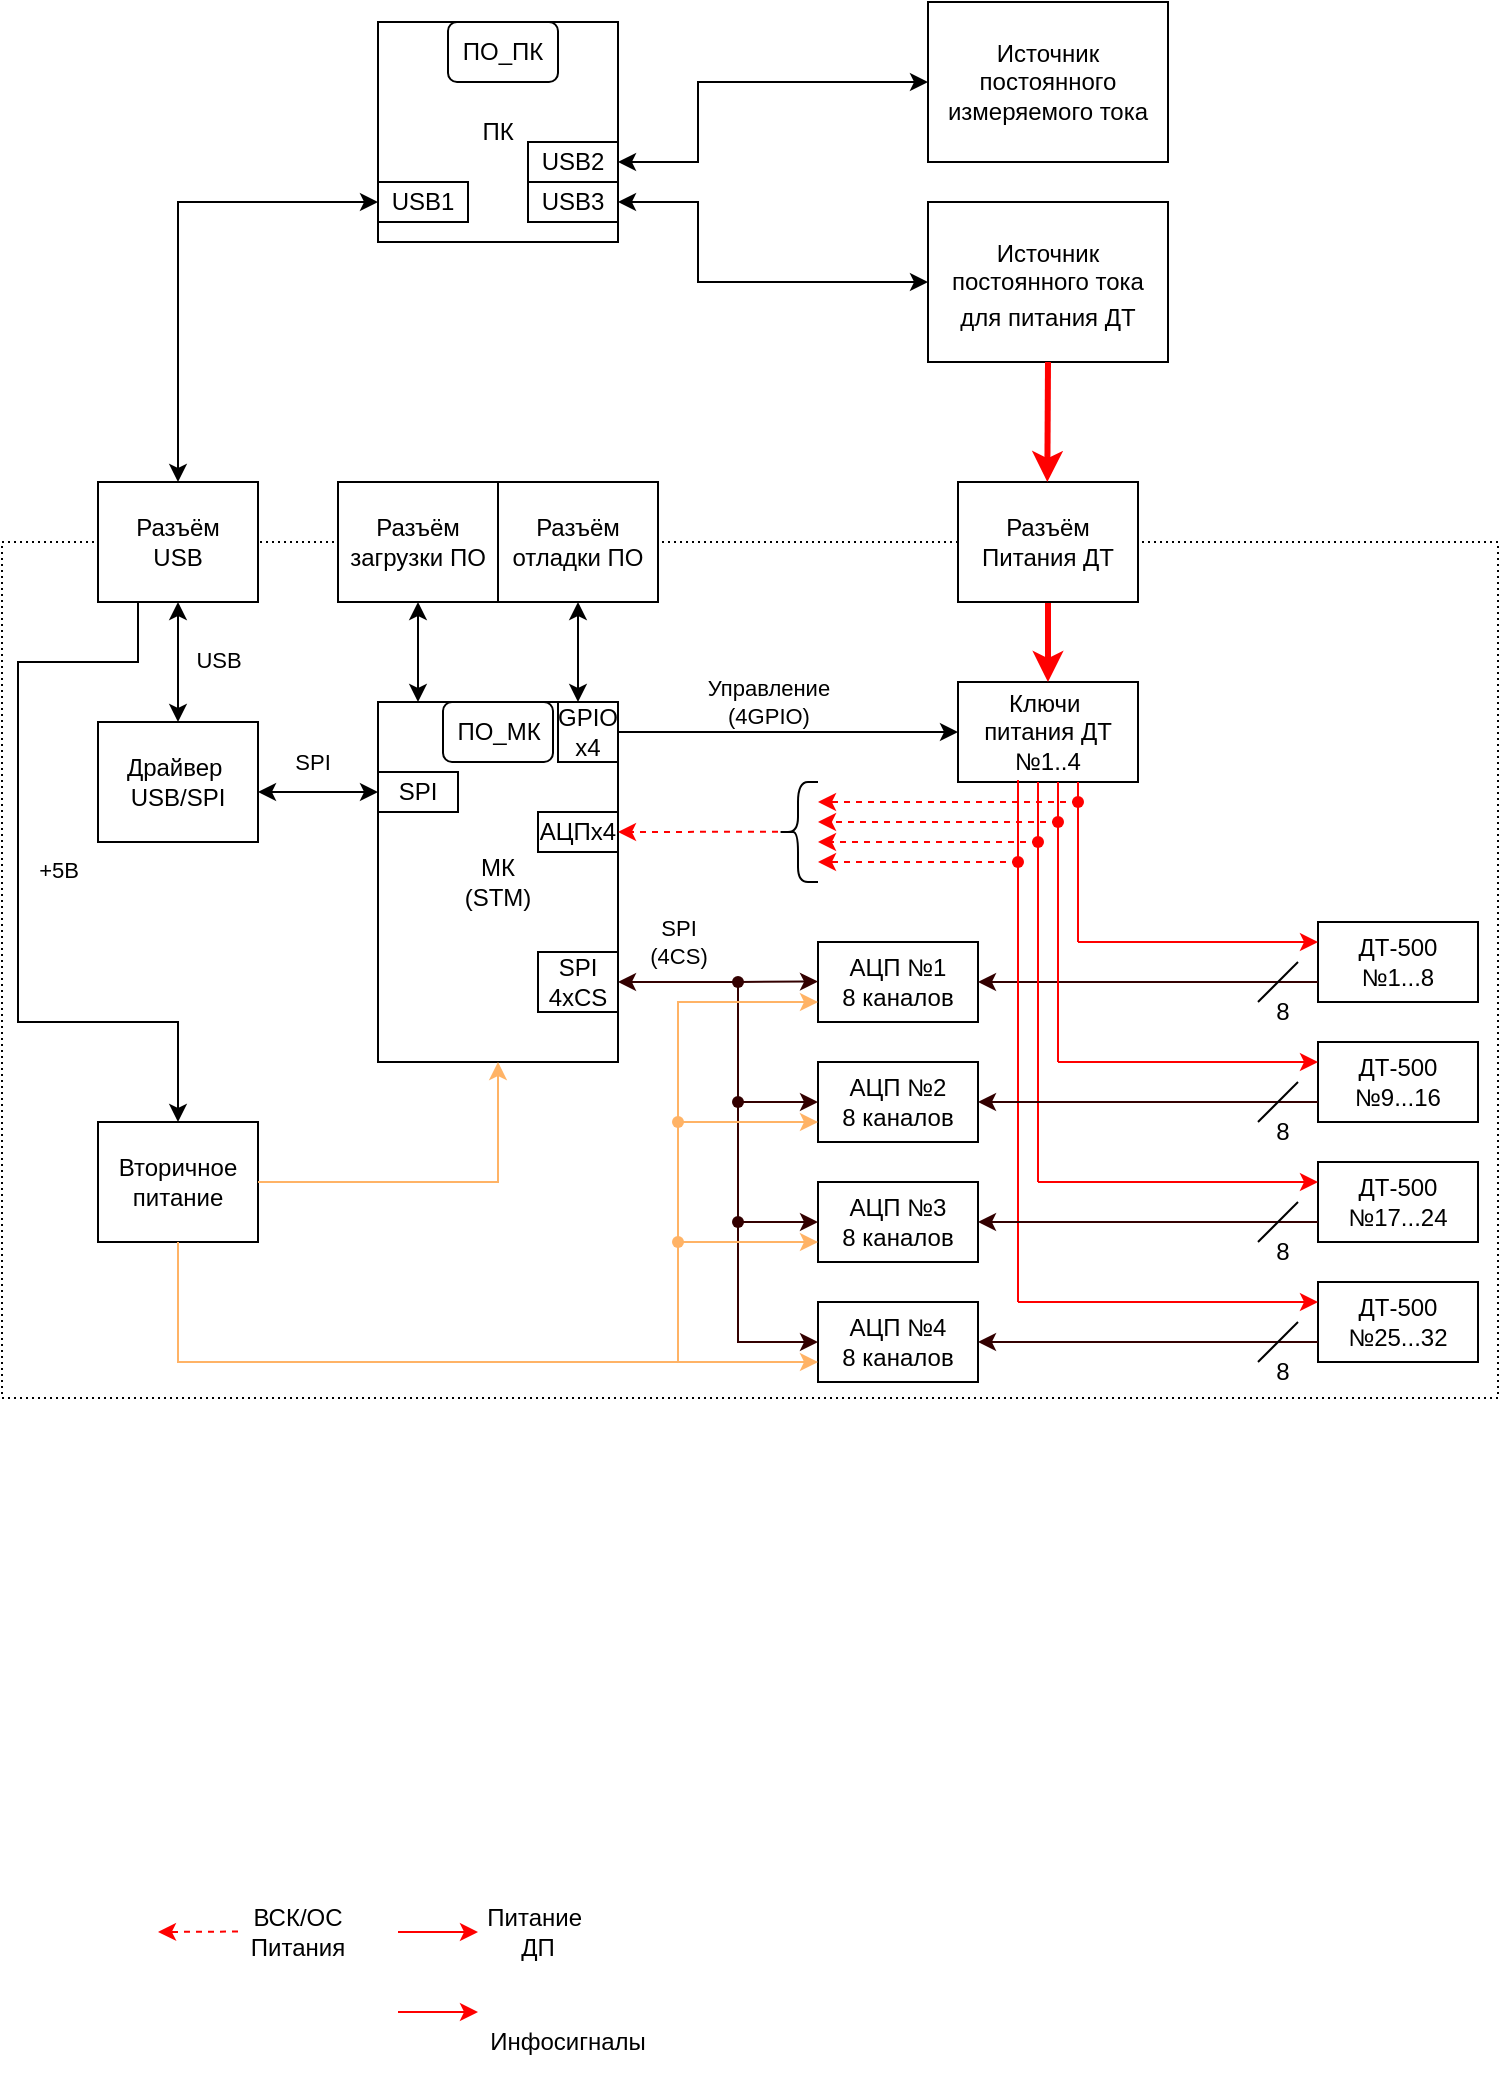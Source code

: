 <mxfile version="24.1.0" type="device" pages="2">
  <diagram name="Версия 1" id="LDotNvmuVU3kYXkOHpVw">
    <mxGraphModel dx="989" dy="582" grid="0" gridSize="10" guides="1" tooltips="1" connect="1" arrows="1" fold="1" page="1" pageScale="1" pageWidth="827" pageHeight="1169" math="0" shadow="0">
      <root>
        <mxCell id="ioHsVVSMv6HEaXAQA3IK-0" />
        <mxCell id="ioHsVVSMv6HEaXAQA3IK-1" parent="ioHsVVSMv6HEaXAQA3IK-0" />
        <mxCell id="kXp9v7Pjp5QSQNM3Q7uu-96" value="" style="rounded=0;whiteSpace=wrap;html=1;dashed=1;dashPattern=1 2;fillColor=none;" parent="ioHsVVSMv6HEaXAQA3IK-1" vertex="1">
          <mxGeometry x="32" y="310" width="748" height="428" as="geometry" />
        </mxCell>
        <mxCell id="ioHsVVSMv6HEaXAQA3IK-3" value="Драйвер&amp;nbsp;&lt;div&gt;USB/SPI&lt;/div&gt;" style="rounded=0;whiteSpace=wrap;html=1;" parent="ioHsVVSMv6HEaXAQA3IK-1" vertex="1">
          <mxGeometry x="80" y="400" width="80" height="60" as="geometry" />
        </mxCell>
        <mxCell id="ioHsVVSMv6HEaXAQA3IK-4" value="ПК" style="rounded=0;whiteSpace=wrap;html=1;" parent="ioHsVVSMv6HEaXAQA3IK-1" vertex="1">
          <mxGeometry x="220" y="50" width="120" height="110" as="geometry" />
        </mxCell>
        <mxCell id="ioHsVVSMv6HEaXAQA3IK-5" value="ПО_ПК" style="rounded=1;whiteSpace=wrap;html=1;" parent="ioHsVVSMv6HEaXAQA3IK-1" vertex="1">
          <mxGeometry x="255" y="50" width="55" height="30" as="geometry" />
        </mxCell>
        <mxCell id="ioHsVVSMv6HEaXAQA3IK-6" value="МК&lt;div&gt;(STM)&lt;/div&gt;" style="rounded=0;whiteSpace=wrap;html=1;" parent="ioHsVVSMv6HEaXAQA3IK-1" vertex="1">
          <mxGeometry x="220" y="390" width="120" height="180" as="geometry" />
        </mxCell>
        <mxCell id="ioHsVVSMv6HEaXAQA3IK-7" value="Ключи&amp;nbsp;&lt;div&gt;&lt;span style=&quot;background-color: initial;&quot;&gt;питания ДТ&lt;/span&gt;&lt;/div&gt;&lt;div&gt;№1..4&lt;span style=&quot;background-color: initial;&quot;&gt;&lt;br&gt;&lt;/span&gt;&lt;/div&gt;" style="rounded=0;whiteSpace=wrap;html=1;" parent="ioHsVVSMv6HEaXAQA3IK-1" vertex="1">
          <mxGeometry x="510" y="380" width="90" height="50" as="geometry" />
        </mxCell>
        <mxCell id="ioHsVVSMv6HEaXAQA3IK-8" value="АЦП №1&lt;div&gt;8 каналов&lt;/div&gt;" style="rounded=0;whiteSpace=wrap;html=1;" parent="ioHsVVSMv6HEaXAQA3IK-1" vertex="1">
          <mxGeometry x="440" y="510" width="80" height="40" as="geometry" />
        </mxCell>
        <mxCell id="ioHsVVSMv6HEaXAQA3IK-9" value="ДТ-500 №1...8" style="rounded=0;whiteSpace=wrap;html=1;" parent="ioHsVVSMv6HEaXAQA3IK-1" vertex="1">
          <mxGeometry x="690" y="500" width="80" height="40" as="geometry" />
        </mxCell>
        <mxCell id="ioHsVVSMv6HEaXAQA3IK-12" value="" style="endArrow=classic;html=1;rounded=0;entryX=0;entryY=0.25;entryDx=0;entryDy=0;fontColor=#FF0000;strokeColor=#FF0000;" parent="ioHsVVSMv6HEaXAQA3IK-1" target="ioHsVVSMv6HEaXAQA3IK-9" edge="1">
          <mxGeometry width="50" height="50" relative="1" as="geometry">
            <mxPoint x="570" y="510" as="sourcePoint" />
            <mxPoint x="580" y="510" as="targetPoint" />
          </mxGeometry>
        </mxCell>
        <mxCell id="ioHsVVSMv6HEaXAQA3IK-14" value="" style="endArrow=classic;html=1;rounded=0;fontColor=#FF0000;strokeColor=#330000;" parent="ioHsVVSMv6HEaXAQA3IK-1" edge="1">
          <mxGeometry width="50" height="50" relative="1" as="geometry">
            <mxPoint x="690" y="530" as="sourcePoint" />
            <mxPoint x="520" y="530" as="targetPoint" />
          </mxGeometry>
        </mxCell>
        <mxCell id="ioHsVVSMv6HEaXAQA3IK-16" value="" style="endArrow=classic;html=1;rounded=0;fontColor=#FF0000;strokeColor=#FF0000;" parent="ioHsVVSMv6HEaXAQA3IK-1" edge="1">
          <mxGeometry width="50" height="50" relative="1" as="geometry">
            <mxPoint x="230" y="1005" as="sourcePoint" />
            <mxPoint x="270" y="1005" as="targetPoint" />
          </mxGeometry>
        </mxCell>
        <mxCell id="ioHsVVSMv6HEaXAQA3IK-17" value="" style="endArrow=classic;html=1;rounded=0;fontColor=#FF0000;strokeColor=#FF0000;" parent="ioHsVVSMv6HEaXAQA3IK-1" edge="1">
          <mxGeometry width="50" height="50" relative="1" as="geometry">
            <mxPoint x="230" y="1045" as="sourcePoint" />
            <mxPoint x="270" y="1045" as="targetPoint" />
          </mxGeometry>
        </mxCell>
        <mxCell id="ioHsVVSMv6HEaXAQA3IK-18" value="Питание&amp;nbsp;&lt;div&gt;ДП&lt;/div&gt;" style="text;html=1;align=center;verticalAlign=middle;whiteSpace=wrap;rounded=0;" parent="ioHsVVSMv6HEaXAQA3IK-1" vertex="1">
          <mxGeometry x="270" y="990" width="60" height="30" as="geometry" />
        </mxCell>
        <mxCell id="ioHsVVSMv6HEaXAQA3IK-19" value="Инфосигналы" style="text;html=1;align=center;verticalAlign=middle;whiteSpace=wrap;rounded=0;" parent="ioHsVVSMv6HEaXAQA3IK-1" vertex="1">
          <mxGeometry x="270" y="1045" width="90" height="30" as="geometry" />
        </mxCell>
        <mxCell id="ioHsVVSMv6HEaXAQA3IK-20" value="" style="endArrow=none;html=1;rounded=0;strokeColor=#FF0000;" parent="ioHsVVSMv6HEaXAQA3IK-1" source="ioHsVVSMv6HEaXAQA3IK-60" edge="1">
          <mxGeometry width="50" height="50" relative="1" as="geometry">
            <mxPoint x="570" y="540" as="sourcePoint" />
            <mxPoint x="570" y="430" as="targetPoint" />
          </mxGeometry>
        </mxCell>
        <mxCell id="ioHsVVSMv6HEaXAQA3IK-30" value="" style="endArrow=none;html=1;rounded=0;strokeColor=#FF0000;" parent="ioHsVVSMv6HEaXAQA3IK-1" edge="1">
          <mxGeometry width="50" height="50" relative="1" as="geometry">
            <mxPoint x="560" y="570" as="sourcePoint" />
            <mxPoint x="560" y="430" as="targetPoint" />
          </mxGeometry>
        </mxCell>
        <mxCell id="ioHsVVSMv6HEaXAQA3IK-40" value="" style="endArrow=none;html=1;rounded=0;strokeColor=#FF0000;" parent="ioHsVVSMv6HEaXAQA3IK-1" edge="1">
          <mxGeometry width="50" height="50" relative="1" as="geometry">
            <mxPoint x="550" y="630" as="sourcePoint" />
            <mxPoint x="550" y="430" as="targetPoint" />
          </mxGeometry>
        </mxCell>
        <mxCell id="ioHsVVSMv6HEaXAQA3IK-50" value="" style="endArrow=none;html=1;rounded=0;strokeColor=#FF0000;" parent="ioHsVVSMv6HEaXAQA3IK-1" edge="1">
          <mxGeometry width="50" height="50" relative="1" as="geometry">
            <mxPoint x="540" y="690" as="sourcePoint" />
            <mxPoint x="540" y="429.048" as="targetPoint" />
          </mxGeometry>
        </mxCell>
        <mxCell id="ioHsVVSMv6HEaXAQA3IK-52" value="" style="endArrow=classic;html=1;rounded=0;entryX=0.5;entryY=0;entryDx=0;entryDy=0;strokeColor=#FF0000;strokeWidth=3;exitX=0.5;exitY=1;exitDx=0;exitDy=0;" parent="ioHsVVSMv6HEaXAQA3IK-1" source="kXp9v7Pjp5QSQNM3Q7uu-49" target="ioHsVVSMv6HEaXAQA3IK-7" edge="1">
          <mxGeometry width="50" height="50" relative="1" as="geometry">
            <mxPoint x="555" y="310" as="sourcePoint" />
            <mxPoint x="610" y="260" as="targetPoint" />
          </mxGeometry>
        </mxCell>
        <mxCell id="ioHsVVSMv6HEaXAQA3IK-54" value="АЦПx4" style="rounded=0;whiteSpace=wrap;html=1;" parent="ioHsVVSMv6HEaXAQA3IK-1" vertex="1">
          <mxGeometry x="300" y="445" width="40" height="20" as="geometry" />
        </mxCell>
        <mxCell id="ioHsVVSMv6HEaXAQA3IK-56" value="" style="endArrow=classic;html=1;rounded=0;strokeColor=#FF0000;dashed=1;" parent="ioHsVVSMv6HEaXAQA3IK-1" edge="1">
          <mxGeometry width="50" height="50" relative="1" as="geometry">
            <mxPoint x="570" y="440" as="sourcePoint" />
            <mxPoint x="440" y="440" as="targetPoint" />
          </mxGeometry>
        </mxCell>
        <mxCell id="ioHsVVSMv6HEaXAQA3IK-57" value="" style="endArrow=classic;html=1;rounded=0;strokeColor=#FF0000;dashed=1;" parent="ioHsVVSMv6HEaXAQA3IK-1" edge="1">
          <mxGeometry width="50" height="50" relative="1" as="geometry">
            <mxPoint x="150" y="1004.76" as="sourcePoint" />
            <mxPoint x="110" y="1005" as="targetPoint" />
          </mxGeometry>
        </mxCell>
        <mxCell id="ioHsVVSMv6HEaXAQA3IK-58" value="ВСК/ОС&lt;div&gt;Питания&lt;/div&gt;" style="text;html=1;align=center;verticalAlign=middle;whiteSpace=wrap;rounded=0;" parent="ioHsVVSMv6HEaXAQA3IK-1" vertex="1">
          <mxGeometry x="150" y="990" width="60" height="30" as="geometry" />
        </mxCell>
        <mxCell id="ioHsVVSMv6HEaXAQA3IK-59" value="" style="endArrow=none;html=1;rounded=0;strokeColor=#FF0000;" parent="ioHsVVSMv6HEaXAQA3IK-1" target="ioHsVVSMv6HEaXAQA3IK-60" edge="1">
          <mxGeometry width="50" height="50" relative="1" as="geometry">
            <mxPoint x="570" y="510" as="sourcePoint" />
            <mxPoint x="570" y="430" as="targetPoint" />
          </mxGeometry>
        </mxCell>
        <mxCell id="ioHsVVSMv6HEaXAQA3IK-60" value="" style="shape=waypoint;sketch=0;fillStyle=solid;size=6;pointerEvents=1;points=[];fillColor=none;resizable=0;rotatable=0;perimeter=centerPerimeter;snapToPoint=1;strokeColor=#FF0000;" parent="ioHsVVSMv6HEaXAQA3IK-1" vertex="1">
          <mxGeometry x="560" y="430" width="20" height="20" as="geometry" />
        </mxCell>
        <mxCell id="ioHsVVSMv6HEaXAQA3IK-61" value="" style="endArrow=classic;html=1;rounded=0;strokeColor=#FF0000;dashed=1;" parent="ioHsVVSMv6HEaXAQA3IK-1" edge="1">
          <mxGeometry width="50" height="50" relative="1" as="geometry">
            <mxPoint x="560" y="450" as="sourcePoint" />
            <mxPoint x="440" y="450" as="targetPoint" />
          </mxGeometry>
        </mxCell>
        <mxCell id="ioHsVVSMv6HEaXAQA3IK-62" value="" style="shape=waypoint;sketch=0;fillStyle=solid;size=6;pointerEvents=1;points=[];fillColor=none;resizable=0;rotatable=0;perimeter=centerPerimeter;snapToPoint=1;strokeColor=#FF0000;" parent="ioHsVVSMv6HEaXAQA3IK-1" vertex="1">
          <mxGeometry x="550" y="440" width="20" height="20" as="geometry" />
        </mxCell>
        <mxCell id="ioHsVVSMv6HEaXAQA3IK-63" value="" style="endArrow=classic;html=1;rounded=0;strokeColor=#FF0000;dashed=1;" parent="ioHsVVSMv6HEaXAQA3IK-1" edge="1">
          <mxGeometry width="50" height="50" relative="1" as="geometry">
            <mxPoint x="550" y="460" as="sourcePoint" />
            <mxPoint x="440" y="460" as="targetPoint" />
          </mxGeometry>
        </mxCell>
        <mxCell id="ioHsVVSMv6HEaXAQA3IK-64" value="" style="shape=waypoint;sketch=0;fillStyle=solid;size=6;pointerEvents=1;points=[];fillColor=none;resizable=0;rotatable=0;perimeter=centerPerimeter;snapToPoint=1;strokeColor=#FF0000;" parent="ioHsVVSMv6HEaXAQA3IK-1" vertex="1">
          <mxGeometry x="540" y="450" width="20" height="20" as="geometry" />
        </mxCell>
        <mxCell id="ioHsVVSMv6HEaXAQA3IK-65" value="" style="endArrow=classic;html=1;rounded=0;strokeColor=#FF0000;dashed=1;" parent="ioHsVVSMv6HEaXAQA3IK-1" edge="1">
          <mxGeometry width="50" height="50" relative="1" as="geometry">
            <mxPoint x="540" y="470" as="sourcePoint" />
            <mxPoint x="440" y="470" as="targetPoint" />
          </mxGeometry>
        </mxCell>
        <mxCell id="ioHsVVSMv6HEaXAQA3IK-66" value="" style="shape=waypoint;sketch=0;fillStyle=solid;size=6;pointerEvents=1;points=[];fillColor=none;resizable=0;rotatable=0;perimeter=centerPerimeter;snapToPoint=1;strokeColor=#FF0000;" parent="ioHsVVSMv6HEaXAQA3IK-1" vertex="1">
          <mxGeometry x="530" y="460" width="20" height="20" as="geometry" />
        </mxCell>
        <mxCell id="ioHsVVSMv6HEaXAQA3IK-68" value="&lt;div&gt;Разъём&lt;/div&gt;загрузки ПО" style="rounded=0;whiteSpace=wrap;html=1;" parent="ioHsVVSMv6HEaXAQA3IK-1" vertex="1">
          <mxGeometry x="200" y="280" width="80" height="60" as="geometry" />
        </mxCell>
        <mxCell id="kXp9v7Pjp5QSQNM3Q7uu-13" value="" style="endArrow=none;html=1;rounded=0;" parent="ioHsVVSMv6HEaXAQA3IK-1" edge="1">
          <mxGeometry width="50" height="50" relative="1" as="geometry">
            <mxPoint x="660" y="540" as="sourcePoint" />
            <mxPoint x="680" y="520" as="targetPoint" />
          </mxGeometry>
        </mxCell>
        <mxCell id="kXp9v7Pjp5QSQNM3Q7uu-14" value="8" style="text;html=1;align=center;verticalAlign=middle;whiteSpace=wrap;rounded=0;" parent="ioHsVVSMv6HEaXAQA3IK-1" vertex="1">
          <mxGeometry x="665" y="540" width="15" height="10" as="geometry" />
        </mxCell>
        <mxCell id="kXp9v7Pjp5QSQNM3Q7uu-17" value="ДТ-500 №9...16" style="rounded=0;whiteSpace=wrap;html=1;" parent="ioHsVVSMv6HEaXAQA3IK-1" vertex="1">
          <mxGeometry x="690" y="560" width="80" height="40" as="geometry" />
        </mxCell>
        <mxCell id="kXp9v7Pjp5QSQNM3Q7uu-18" value="" style="endArrow=classic;html=1;rounded=0;entryX=0;entryY=0.25;entryDx=0;entryDy=0;fontColor=#FF0000;strokeColor=#FF0000;" parent="ioHsVVSMv6HEaXAQA3IK-1" target="kXp9v7Pjp5QSQNM3Q7uu-17" edge="1">
          <mxGeometry width="50" height="50" relative="1" as="geometry">
            <mxPoint x="560" y="570" as="sourcePoint" />
            <mxPoint x="580" y="570" as="targetPoint" />
          </mxGeometry>
        </mxCell>
        <mxCell id="kXp9v7Pjp5QSQNM3Q7uu-19" value="" style="endArrow=classic;html=1;rounded=0;fontColor=#FF0000;strokeColor=#330000;" parent="ioHsVVSMv6HEaXAQA3IK-1" edge="1">
          <mxGeometry width="50" height="50" relative="1" as="geometry">
            <mxPoint x="690" y="590" as="sourcePoint" />
            <mxPoint x="520" y="590" as="targetPoint" />
          </mxGeometry>
        </mxCell>
        <mxCell id="kXp9v7Pjp5QSQNM3Q7uu-20" value="" style="endArrow=none;html=1;rounded=0;" parent="ioHsVVSMv6HEaXAQA3IK-1" edge="1">
          <mxGeometry width="50" height="50" relative="1" as="geometry">
            <mxPoint x="660" y="600" as="sourcePoint" />
            <mxPoint x="680" y="580" as="targetPoint" />
          </mxGeometry>
        </mxCell>
        <mxCell id="kXp9v7Pjp5QSQNM3Q7uu-21" value="8" style="text;html=1;align=center;verticalAlign=middle;whiteSpace=wrap;rounded=0;" parent="ioHsVVSMv6HEaXAQA3IK-1" vertex="1">
          <mxGeometry x="665" y="600" width="15" height="10" as="geometry" />
        </mxCell>
        <mxCell id="kXp9v7Pjp5QSQNM3Q7uu-22" value="ДТ-500 №17...24" style="rounded=0;whiteSpace=wrap;html=1;" parent="ioHsVVSMv6HEaXAQA3IK-1" vertex="1">
          <mxGeometry x="690" y="620" width="80" height="40" as="geometry" />
        </mxCell>
        <mxCell id="kXp9v7Pjp5QSQNM3Q7uu-23" value="" style="endArrow=classic;html=1;rounded=0;entryX=0;entryY=0.25;entryDx=0;entryDy=0;fontColor=#FF0000;strokeColor=#FF0000;" parent="ioHsVVSMv6HEaXAQA3IK-1" target="kXp9v7Pjp5QSQNM3Q7uu-22" edge="1">
          <mxGeometry width="50" height="50" relative="1" as="geometry">
            <mxPoint x="550" y="630" as="sourcePoint" />
            <mxPoint x="580" y="630" as="targetPoint" />
          </mxGeometry>
        </mxCell>
        <mxCell id="kXp9v7Pjp5QSQNM3Q7uu-24" value="" style="endArrow=classic;html=1;rounded=0;fontColor=#FF0000;strokeColor=#330000;" parent="ioHsVVSMv6HEaXAQA3IK-1" edge="1">
          <mxGeometry width="50" height="50" relative="1" as="geometry">
            <mxPoint x="690" y="650" as="sourcePoint" />
            <mxPoint x="520" y="650" as="targetPoint" />
          </mxGeometry>
        </mxCell>
        <mxCell id="kXp9v7Pjp5QSQNM3Q7uu-25" value="" style="endArrow=none;html=1;rounded=0;" parent="ioHsVVSMv6HEaXAQA3IK-1" edge="1">
          <mxGeometry width="50" height="50" relative="1" as="geometry">
            <mxPoint x="660" y="660" as="sourcePoint" />
            <mxPoint x="680" y="640" as="targetPoint" />
          </mxGeometry>
        </mxCell>
        <mxCell id="kXp9v7Pjp5QSQNM3Q7uu-26" value="8" style="text;html=1;align=center;verticalAlign=middle;whiteSpace=wrap;rounded=0;" parent="ioHsVVSMv6HEaXAQA3IK-1" vertex="1">
          <mxGeometry x="665" y="660" width="15" height="10" as="geometry" />
        </mxCell>
        <mxCell id="kXp9v7Pjp5QSQNM3Q7uu-27" value="ДТ-500 №25...32" style="rounded=0;whiteSpace=wrap;html=1;" parent="ioHsVVSMv6HEaXAQA3IK-1" vertex="1">
          <mxGeometry x="690" y="680" width="80" height="40" as="geometry" />
        </mxCell>
        <mxCell id="kXp9v7Pjp5QSQNM3Q7uu-28" value="" style="endArrow=classic;html=1;rounded=0;entryX=0;entryY=0.25;entryDx=0;entryDy=0;fontColor=#FF0000;strokeColor=#FF0000;" parent="ioHsVVSMv6HEaXAQA3IK-1" target="kXp9v7Pjp5QSQNM3Q7uu-27" edge="1">
          <mxGeometry width="50" height="50" relative="1" as="geometry">
            <mxPoint x="540" y="690" as="sourcePoint" />
            <mxPoint x="580" y="690" as="targetPoint" />
          </mxGeometry>
        </mxCell>
        <mxCell id="kXp9v7Pjp5QSQNM3Q7uu-29" value="" style="endArrow=classic;html=1;rounded=0;fontColor=#FF0000;strokeColor=#330000;" parent="ioHsVVSMv6HEaXAQA3IK-1" edge="1">
          <mxGeometry width="50" height="50" relative="1" as="geometry">
            <mxPoint x="690" y="710" as="sourcePoint" />
            <mxPoint x="520" y="710" as="targetPoint" />
          </mxGeometry>
        </mxCell>
        <mxCell id="kXp9v7Pjp5QSQNM3Q7uu-30" value="" style="endArrow=none;html=1;rounded=0;" parent="ioHsVVSMv6HEaXAQA3IK-1" edge="1">
          <mxGeometry width="50" height="50" relative="1" as="geometry">
            <mxPoint x="660" y="720" as="sourcePoint" />
            <mxPoint x="680" y="700" as="targetPoint" />
          </mxGeometry>
        </mxCell>
        <mxCell id="kXp9v7Pjp5QSQNM3Q7uu-31" value="8" style="text;html=1;align=center;verticalAlign=middle;whiteSpace=wrap;rounded=0;" parent="ioHsVVSMv6HEaXAQA3IK-1" vertex="1">
          <mxGeometry x="665" y="720" width="15" height="10" as="geometry" />
        </mxCell>
        <mxCell id="kXp9v7Pjp5QSQNM3Q7uu-32" value="АЦП №2&lt;div&gt;8 каналов&lt;/div&gt;" style="rounded=0;whiteSpace=wrap;html=1;" parent="ioHsVVSMv6HEaXAQA3IK-1" vertex="1">
          <mxGeometry x="440" y="570" width="80" height="40" as="geometry" />
        </mxCell>
        <mxCell id="kXp9v7Pjp5QSQNM3Q7uu-33" value="АЦП №3&lt;div&gt;8 каналов&lt;/div&gt;" style="rounded=0;whiteSpace=wrap;html=1;" parent="ioHsVVSMv6HEaXAQA3IK-1" vertex="1">
          <mxGeometry x="440" y="630" width="80" height="40" as="geometry" />
        </mxCell>
        <mxCell id="kXp9v7Pjp5QSQNM3Q7uu-34" value="АЦП №4&lt;div&gt;8 каналов&lt;/div&gt;" style="rounded=0;whiteSpace=wrap;html=1;" parent="ioHsVVSMv6HEaXAQA3IK-1" vertex="1">
          <mxGeometry x="440" y="690" width="80" height="40" as="geometry" />
        </mxCell>
        <mxCell id="kXp9v7Pjp5QSQNM3Q7uu-35" value="" style="endArrow=classic;html=1;rounded=0;fontColor=#FF0000;strokeColor=#330000;" parent="ioHsVVSMv6HEaXAQA3IK-1" source="kXp9v7Pjp5QSQNM3Q7uu-36" edge="1">
          <mxGeometry width="50" height="50" relative="1" as="geometry">
            <mxPoint x="440" y="529.76" as="sourcePoint" />
            <mxPoint x="340" y="530" as="targetPoint" />
          </mxGeometry>
        </mxCell>
        <mxCell id="kXp9v7Pjp5QSQNM3Q7uu-48" value="SPI&lt;div&gt;(4CS)&lt;/div&gt;" style="edgeLabel;html=1;align=center;verticalAlign=middle;resizable=0;points=[];" parent="kXp9v7Pjp5QSQNM3Q7uu-35" vertex="1" connectable="0">
          <mxGeometry x="-0.092" y="-1" relative="1" as="geometry">
            <mxPoint x="-3" y="-19" as="offset" />
          </mxGeometry>
        </mxCell>
        <mxCell id="kXp9v7Pjp5QSQNM3Q7uu-37" value="" style="endArrow=classic;html=1;rounded=0;fontColor=#FF0000;strokeColor=#330000;startArrow=none;startFill=0;endFill=1;" parent="ioHsVVSMv6HEaXAQA3IK-1" source="kXp9v7Pjp5QSQNM3Q7uu-36" edge="1">
          <mxGeometry width="50" height="50" relative="1" as="geometry">
            <mxPoint x="270" y="529.76" as="sourcePoint" />
            <mxPoint x="440" y="529.76" as="targetPoint" />
          </mxGeometry>
        </mxCell>
        <mxCell id="kXp9v7Pjp5QSQNM3Q7uu-36" value="" style="shape=waypoint;sketch=0;fillStyle=solid;size=6;pointerEvents=1;points=[];fillColor=none;resizable=0;rotatable=0;perimeter=centerPerimeter;snapToPoint=1;strokeColor=#330000;" parent="ioHsVVSMv6HEaXAQA3IK-1" vertex="1">
          <mxGeometry x="390" y="520" width="20" height="20" as="geometry" />
        </mxCell>
        <mxCell id="kXp9v7Pjp5QSQNM3Q7uu-39" value="" style="endArrow=none;html=1;rounded=0;fontColor=#FF0000;strokeColor=#330000;exitDx=0;exitDy=0;endFill=0;" parent="ioHsVVSMv6HEaXAQA3IK-1" source="kXp9v7Pjp5QSQNM3Q7uu-44" target="kXp9v7Pjp5QSQNM3Q7uu-36" edge="1">
          <mxGeometry width="50" height="50" relative="1" as="geometry">
            <mxPoint x="410" y="540" as="sourcePoint" />
            <mxPoint x="280" y="539.76" as="targetPoint" />
            <Array as="points" />
          </mxGeometry>
        </mxCell>
        <mxCell id="kXp9v7Pjp5QSQNM3Q7uu-40" value="" style="endArrow=none;html=1;rounded=0;fontColor=#FF0000;strokeColor=#330000;exitDx=0;exitDy=0;endFill=0;" parent="ioHsVVSMv6HEaXAQA3IK-1" source="kXp9v7Pjp5QSQNM3Q7uu-46" edge="1">
          <mxGeometry width="50" height="50" relative="1" as="geometry">
            <mxPoint x="440" y="650" as="sourcePoint" />
            <mxPoint x="400" y="590" as="targetPoint" />
            <Array as="points" />
          </mxGeometry>
        </mxCell>
        <mxCell id="kXp9v7Pjp5QSQNM3Q7uu-41" value="" style="endArrow=classic;html=1;rounded=0;fontColor=#FF0000;strokeColor=#330000;exitX=0;exitY=0.5;exitDx=0;exitDy=0;endFill=1;" parent="ioHsVVSMv6HEaXAQA3IK-1" edge="1">
          <mxGeometry width="50" height="50" relative="1" as="geometry">
            <mxPoint x="400" y="650" as="sourcePoint" />
            <mxPoint x="440" y="710" as="targetPoint" />
            <Array as="points">
              <mxPoint x="400" y="710" />
            </Array>
          </mxGeometry>
        </mxCell>
        <mxCell id="kXp9v7Pjp5QSQNM3Q7uu-45" value="" style="endArrow=classic;html=1;rounded=0;fontColor=#FF0000;strokeColor=#330000;endFill=1;entryX=0;entryY=0.5;entryDx=0;entryDy=0;" parent="ioHsVVSMv6HEaXAQA3IK-1" source="kXp9v7Pjp5QSQNM3Q7uu-44" target="kXp9v7Pjp5QSQNM3Q7uu-32" edge="1">
          <mxGeometry width="50" height="50" relative="1" as="geometry">
            <mxPoint x="400" y="530" as="sourcePoint" />
            <mxPoint x="440" y="590" as="targetPoint" />
            <Array as="points">
              <mxPoint x="400" y="590" />
            </Array>
          </mxGeometry>
        </mxCell>
        <mxCell id="kXp9v7Pjp5QSQNM3Q7uu-44" value="" style="shape=waypoint;sketch=0;fillStyle=solid;size=6;pointerEvents=1;points=[];fillColor=none;resizable=0;rotatable=0;perimeter=centerPerimeter;snapToPoint=1;strokeColor=#330000;" parent="ioHsVVSMv6HEaXAQA3IK-1" vertex="1">
          <mxGeometry x="390" y="580" width="20" height="20" as="geometry" />
        </mxCell>
        <mxCell id="kXp9v7Pjp5QSQNM3Q7uu-47" value="" style="endArrow=classic;html=1;rounded=0;fontColor=#FF0000;strokeColor=#330000;endFill=1;" parent="ioHsVVSMv6HEaXAQA3IK-1" source="kXp9v7Pjp5QSQNM3Q7uu-46" edge="1">
          <mxGeometry width="50" height="50" relative="1" as="geometry">
            <mxPoint x="400" y="590" as="sourcePoint" />
            <mxPoint x="440" y="650" as="targetPoint" />
            <Array as="points">
              <mxPoint x="400" y="650" />
            </Array>
          </mxGeometry>
        </mxCell>
        <mxCell id="kXp9v7Pjp5QSQNM3Q7uu-46" value="" style="shape=waypoint;sketch=0;fillStyle=solid;size=6;pointerEvents=1;points=[];fillColor=none;resizable=0;rotatable=0;perimeter=centerPerimeter;snapToPoint=1;strokeColor=#330000;" parent="ioHsVVSMv6HEaXAQA3IK-1" vertex="1">
          <mxGeometry x="390" y="640" width="20" height="20" as="geometry" />
        </mxCell>
        <mxCell id="kXp9v7Pjp5QSQNM3Q7uu-49" value="&lt;div&gt;Разъём&lt;/div&gt;&lt;div&gt;Питания ДТ&lt;/div&gt;" style="rounded=0;whiteSpace=wrap;html=1;" parent="ioHsVVSMv6HEaXAQA3IK-1" vertex="1">
          <mxGeometry x="510" y="280" width="90" height="60" as="geometry" />
        </mxCell>
        <mxCell id="kXp9v7Pjp5QSQNM3Q7uu-50" value="&lt;div&gt;Разъём&lt;/div&gt;&lt;div&gt;USB&lt;/div&gt;" style="rounded=0;whiteSpace=wrap;html=1;" parent="ioHsVVSMv6HEaXAQA3IK-1" vertex="1">
          <mxGeometry x="80" y="280" width="80" height="60" as="geometry" />
        </mxCell>
        <mxCell id="kXp9v7Pjp5QSQNM3Q7uu-51" value="ПО_МК" style="rounded=1;whiteSpace=wrap;html=1;" parent="ioHsVVSMv6HEaXAQA3IK-1" vertex="1">
          <mxGeometry x="252.5" y="390" width="55" height="30" as="geometry" />
        </mxCell>
        <mxCell id="kXp9v7Pjp5QSQNM3Q7uu-52" value="" style="shape=curlyBracket;whiteSpace=wrap;html=1;rounded=1;labelPosition=left;verticalLabelPosition=middle;align=right;verticalAlign=middle;size=0.5;" parent="ioHsVVSMv6HEaXAQA3IK-1" vertex="1">
          <mxGeometry x="420" y="430" width="20" height="50" as="geometry" />
        </mxCell>
        <mxCell id="kXp9v7Pjp5QSQNM3Q7uu-53" value="" style="endArrow=classic;html=1;rounded=0;strokeColor=#FF0000;dashed=1;" parent="ioHsVVSMv6HEaXAQA3IK-1" edge="1">
          <mxGeometry width="50" height="50" relative="1" as="geometry">
            <mxPoint x="420" y="454.86" as="sourcePoint" />
            <mxPoint x="340" y="455" as="targetPoint" />
          </mxGeometry>
        </mxCell>
        <mxCell id="kXp9v7Pjp5QSQNM3Q7uu-54" value="" style="endArrow=classic;html=1;rounded=0;entryX=0;entryY=0.5;entryDx=0;entryDy=0;" parent="ioHsVVSMv6HEaXAQA3IK-1" target="ioHsVVSMv6HEaXAQA3IK-7" edge="1">
          <mxGeometry width="50" height="50" relative="1" as="geometry">
            <mxPoint x="340" y="405" as="sourcePoint" />
            <mxPoint x="460" y="310" as="targetPoint" />
          </mxGeometry>
        </mxCell>
        <mxCell id="kXp9v7Pjp5QSQNM3Q7uu-55" value="Управление&lt;div&gt;(4GPIO)&lt;/div&gt;" style="edgeLabel;html=1;align=center;verticalAlign=middle;resizable=0;points=[];" parent="kXp9v7Pjp5QSQNM3Q7uu-54" vertex="1" connectable="0">
          <mxGeometry x="-0.288" relative="1" as="geometry">
            <mxPoint x="14" y="-15" as="offset" />
          </mxGeometry>
        </mxCell>
        <mxCell id="kXp9v7Pjp5QSQNM3Q7uu-56" value="" style="endArrow=classic;startArrow=classic;html=1;rounded=0;entryX=0;entryY=0.25;entryDx=0;entryDy=0;" parent="ioHsVVSMv6HEaXAQA3IK-1" target="ioHsVVSMv6HEaXAQA3IK-6" edge="1">
          <mxGeometry width="50" height="50" relative="1" as="geometry">
            <mxPoint x="160" y="435" as="sourcePoint" />
            <mxPoint x="220" y="310" as="targetPoint" />
          </mxGeometry>
        </mxCell>
        <mxCell id="kXp9v7Pjp5QSQNM3Q7uu-58" value="SPI" style="edgeLabel;html=1;align=center;verticalAlign=middle;resizable=0;points=[];" parent="kXp9v7Pjp5QSQNM3Q7uu-56" vertex="1" connectable="0">
          <mxGeometry x="-0.093" y="-2" relative="1" as="geometry">
            <mxPoint y="-17" as="offset" />
          </mxGeometry>
        </mxCell>
        <mxCell id="kXp9v7Pjp5QSQNM3Q7uu-57" value="" style="endArrow=classic;startArrow=classic;html=1;rounded=0;entryX=0.5;entryY=1;entryDx=0;entryDy=0;exitX=0.5;exitY=0;exitDx=0;exitDy=0;" parent="ioHsVVSMv6HEaXAQA3IK-1" source="ioHsVVSMv6HEaXAQA3IK-3" target="kXp9v7Pjp5QSQNM3Q7uu-50" edge="1">
          <mxGeometry width="50" height="50" relative="1" as="geometry">
            <mxPoint x="120" y="370" as="sourcePoint" />
            <mxPoint x="180" y="370" as="targetPoint" />
          </mxGeometry>
        </mxCell>
        <mxCell id="kXp9v7Pjp5QSQNM3Q7uu-59" value="USB" style="edgeLabel;html=1;align=center;verticalAlign=middle;resizable=0;points=[];" parent="kXp9v7Pjp5QSQNM3Q7uu-57" vertex="1" connectable="0">
          <mxGeometry x="0.033" y="-2" relative="1" as="geometry">
            <mxPoint x="18" as="offset" />
          </mxGeometry>
        </mxCell>
        <mxCell id="kXp9v7Pjp5QSQNM3Q7uu-60" value="Вторичное питание" style="rounded=0;whiteSpace=wrap;html=1;" parent="ioHsVVSMv6HEaXAQA3IK-1" vertex="1">
          <mxGeometry x="80" y="600" width="80" height="60" as="geometry" />
        </mxCell>
        <mxCell id="kXp9v7Pjp5QSQNM3Q7uu-61" value="" style="endArrow=none;startArrow=classic;html=1;rounded=0;entryX=0.25;entryY=1;entryDx=0;entryDy=0;exitX=0.5;exitY=0;exitDx=0;exitDy=0;endFill=0;" parent="ioHsVVSMv6HEaXAQA3IK-1" source="kXp9v7Pjp5QSQNM3Q7uu-60" target="kXp9v7Pjp5QSQNM3Q7uu-50" edge="1">
          <mxGeometry width="50" height="50" relative="1" as="geometry">
            <mxPoint x="30" y="460" as="sourcePoint" />
            <mxPoint x="30" y="400" as="targetPoint" />
            <Array as="points">
              <mxPoint x="120" y="550" />
              <mxPoint x="40" y="550" />
              <mxPoint x="40" y="370" />
              <mxPoint x="100" y="370" />
            </Array>
          </mxGeometry>
        </mxCell>
        <mxCell id="kXp9v7Pjp5QSQNM3Q7uu-62" value="+5В" style="edgeLabel;html=1;align=center;verticalAlign=middle;resizable=0;points=[];" parent="kXp9v7Pjp5QSQNM3Q7uu-61" vertex="1" connectable="0">
          <mxGeometry x="0.033" y="-2" relative="1" as="geometry">
            <mxPoint x="18" as="offset" />
          </mxGeometry>
        </mxCell>
        <mxCell id="kXp9v7Pjp5QSQNM3Q7uu-65" value="" style="endArrow=classic;html=1;rounded=0;exitX=1;exitY=0.5;exitDx=0;exitDy=0;entryX=0.5;entryY=1;entryDx=0;entryDy=0;strokeColor=#FFB366;" parent="ioHsVVSMv6HEaXAQA3IK-1" source="kXp9v7Pjp5QSQNM3Q7uu-60" target="ioHsVVSMv6HEaXAQA3IK-6" edge="1">
          <mxGeometry width="50" height="50" relative="1" as="geometry">
            <mxPoint x="330" y="680" as="sourcePoint" />
            <mxPoint x="380" y="630" as="targetPoint" />
            <Array as="points">
              <mxPoint x="280" y="630" />
            </Array>
          </mxGeometry>
        </mxCell>
        <mxCell id="kXp9v7Pjp5QSQNM3Q7uu-66" value="" style="endArrow=classic;html=1;rounded=0;exitDx=0;exitDy=0;entryX=0;entryY=0.75;entryDx=0;entryDy=0;strokeColor=#FFB366;" parent="ioHsVVSMv6HEaXAQA3IK-1" source="kXp9v7Pjp5QSQNM3Q7uu-92" target="ioHsVVSMv6HEaXAQA3IK-8" edge="1">
          <mxGeometry width="50" height="50" relative="1" as="geometry">
            <mxPoint x="150" y="730" as="sourcePoint" />
            <mxPoint x="270" y="670" as="targetPoint" />
            <Array as="points">
              <mxPoint x="370" y="540" />
            </Array>
          </mxGeometry>
        </mxCell>
        <mxCell id="kXp9v7Pjp5QSQNM3Q7uu-67" value="" style="endArrow=classic;html=1;rounded=0;entryX=0;entryY=0.75;entryDx=0;entryDy=0;strokeColor=#FFB366;" parent="ioHsVVSMv6HEaXAQA3IK-1" target="kXp9v7Pjp5QSQNM3Q7uu-32" edge="1">
          <mxGeometry width="50" height="50" relative="1" as="geometry">
            <mxPoint x="370" y="600" as="sourcePoint" />
            <mxPoint x="330" y="600" as="targetPoint" />
          </mxGeometry>
        </mxCell>
        <mxCell id="kXp9v7Pjp5QSQNM3Q7uu-68" value="" style="endArrow=classic;html=1;rounded=0;entryX=0;entryY=0.75;entryDx=0;entryDy=0;strokeColor=#FFB366;" parent="ioHsVVSMv6HEaXAQA3IK-1" source="kXp9v7Pjp5QSQNM3Q7uu-94" target="kXp9v7Pjp5QSQNM3Q7uu-33" edge="1">
          <mxGeometry width="50" height="50" relative="1" as="geometry">
            <mxPoint x="370" y="660" as="sourcePoint" />
            <mxPoint x="440" y="665" as="targetPoint" />
          </mxGeometry>
        </mxCell>
        <mxCell id="kXp9v7Pjp5QSQNM3Q7uu-69" value="" style="endArrow=classic;html=1;rounded=0;entryX=0;entryY=0.75;entryDx=0;entryDy=0;strokeColor=#FFB366;" parent="ioHsVVSMv6HEaXAQA3IK-1" edge="1">
          <mxGeometry width="50" height="50" relative="1" as="geometry">
            <mxPoint x="370" y="720" as="sourcePoint" />
            <mxPoint x="440" y="720" as="targetPoint" />
          </mxGeometry>
        </mxCell>
        <mxCell id="kXp9v7Pjp5QSQNM3Q7uu-70" value="" style="endArrow=classic;startArrow=classic;html=1;rounded=0;entryX=0.5;entryY=0;entryDx=0;entryDy=0;exitX=0.5;exitY=1;exitDx=0;exitDy=0;" parent="ioHsVVSMv6HEaXAQA3IK-1" source="ioHsVVSMv6HEaXAQA3IK-68" edge="1">
          <mxGeometry width="50" height="50" relative="1" as="geometry">
            <mxPoint x="220" y="370" as="sourcePoint" />
            <mxPoint x="240" y="390" as="targetPoint" />
          </mxGeometry>
        </mxCell>
        <mxCell id="kXp9v7Pjp5QSQNM3Q7uu-72" value="&lt;div&gt;Разъём&lt;/div&gt;отладки ПО" style="rounded=0;whiteSpace=wrap;html=1;" parent="ioHsVVSMv6HEaXAQA3IK-1" vertex="1">
          <mxGeometry x="280" y="280" width="80" height="60" as="geometry" />
        </mxCell>
        <mxCell id="kXp9v7Pjp5QSQNM3Q7uu-73" value="" style="endArrow=classic;startArrow=classic;html=1;rounded=0;entryX=0.5;entryY=0;entryDx=0;entryDy=0;exitX=0.5;exitY=1;exitDx=0;exitDy=0;" parent="ioHsVVSMv6HEaXAQA3IK-1" source="kXp9v7Pjp5QSQNM3Q7uu-72" edge="1">
          <mxGeometry width="50" height="50" relative="1" as="geometry">
            <mxPoint x="300" y="370" as="sourcePoint" />
            <mxPoint x="320" y="390" as="targetPoint" />
          </mxGeometry>
        </mxCell>
        <mxCell id="kXp9v7Pjp5QSQNM3Q7uu-78" value="SPI&lt;div&gt;4xCS&lt;/div&gt;" style="rounded=0;whiteSpace=wrap;html=1;" parent="ioHsVVSMv6HEaXAQA3IK-1" vertex="1">
          <mxGeometry x="300" y="515" width="40" height="30" as="geometry" />
        </mxCell>
        <mxCell id="kXp9v7Pjp5QSQNM3Q7uu-79" value="SPI" style="rounded=0;whiteSpace=wrap;html=1;" parent="ioHsVVSMv6HEaXAQA3IK-1" vertex="1">
          <mxGeometry x="220" y="425" width="40" height="20" as="geometry" />
        </mxCell>
        <mxCell id="kXp9v7Pjp5QSQNM3Q7uu-80" value="GPIO&lt;div&gt;x4&lt;/div&gt;" style="rounded=0;whiteSpace=wrap;html=1;" parent="ioHsVVSMv6HEaXAQA3IK-1" vertex="1">
          <mxGeometry x="310" y="390" width="30" height="30" as="geometry" />
        </mxCell>
        <mxCell id="kXp9v7Pjp5QSQNM3Q7uu-81" value="&lt;table class=&quot;NormalTable&quot;&gt;&lt;tbody&gt;&lt;tr&gt;&lt;td style=&quot;border-left-style:none;border-bottom-style:none;border-right-style:none;border-top-style:none;&quot; width=&quot;200&quot;&gt;&lt;span class=&quot;fontstyle0&quot;&gt;Источник постоянного тока&lt;/span&gt;&lt;/td&gt;&lt;/tr&gt;&lt;/tbody&gt;&lt;/table&gt;для питания ДТ" style="rounded=0;whiteSpace=wrap;html=1;" parent="ioHsVVSMv6HEaXAQA3IK-1" vertex="1">
          <mxGeometry x="495" y="140" width="120" height="80" as="geometry" />
        </mxCell>
        <mxCell id="kXp9v7Pjp5QSQNM3Q7uu-83" value="USB1" style="rounded=0;whiteSpace=wrap;html=1;" parent="ioHsVVSMv6HEaXAQA3IK-1" vertex="1">
          <mxGeometry x="220" y="130" width="45" height="20" as="geometry" />
        </mxCell>
        <mxCell id="kXp9v7Pjp5QSQNM3Q7uu-85" value="" style="endArrow=classic;startArrow=classic;html=1;rounded=0;exitX=0.5;exitY=0;exitDx=0;exitDy=0;entryX=0;entryY=0.5;entryDx=0;entryDy=0;" parent="ioHsVVSMv6HEaXAQA3IK-1" source="kXp9v7Pjp5QSQNM3Q7uu-50" target="kXp9v7Pjp5QSQNM3Q7uu-83" edge="1">
          <mxGeometry width="50" height="50" relative="1" as="geometry">
            <mxPoint x="120" y="240" as="sourcePoint" />
            <mxPoint x="170" y="190" as="targetPoint" />
            <Array as="points">
              <mxPoint x="120" y="140" />
            </Array>
          </mxGeometry>
        </mxCell>
        <mxCell id="kXp9v7Pjp5QSQNM3Q7uu-86" value="&lt;table class=&quot;NormalTable&quot;&gt;&lt;tbody&gt;&lt;tr&gt;&lt;td style=&quot;border-left-style:none;border-bottom-style:none;border-right-style:none;border-top-style:none;&quot; width=&quot;200&quot;&gt;&lt;span class=&quot;fontstyle0&quot;&gt;Источник постоянного измеряемого тока&lt;/span&gt;&lt;/td&gt;&lt;/tr&gt;&lt;/tbody&gt;&lt;/table&gt;" style="rounded=0;whiteSpace=wrap;html=1;" parent="ioHsVVSMv6HEaXAQA3IK-1" vertex="1">
          <mxGeometry x="495" y="40" width="120" height="80" as="geometry" />
        </mxCell>
        <mxCell id="kXp9v7Pjp5QSQNM3Q7uu-87" value="USB2" style="rounded=0;whiteSpace=wrap;html=1;" parent="ioHsVVSMv6HEaXAQA3IK-1" vertex="1">
          <mxGeometry x="295" y="110" width="45" height="20" as="geometry" />
        </mxCell>
        <mxCell id="kXp9v7Pjp5QSQNM3Q7uu-88" value="USB3" style="rounded=0;whiteSpace=wrap;html=1;" parent="ioHsVVSMv6HEaXAQA3IK-1" vertex="1">
          <mxGeometry x="295" y="130" width="45" height="20" as="geometry" />
        </mxCell>
        <mxCell id="kXp9v7Pjp5QSQNM3Q7uu-89" value="" style="endArrow=classic;startArrow=classic;html=1;rounded=0;exitX=1;exitY=0.5;exitDx=0;exitDy=0;entryX=0;entryY=0.5;entryDx=0;entryDy=0;" parent="ioHsVVSMv6HEaXAQA3IK-1" source="kXp9v7Pjp5QSQNM3Q7uu-87" target="kXp9v7Pjp5QSQNM3Q7uu-86" edge="1">
          <mxGeometry width="50" height="50" relative="1" as="geometry">
            <mxPoint x="390" y="50" as="sourcePoint" />
            <mxPoint x="440" as="targetPoint" />
            <Array as="points">
              <mxPoint x="380" y="120" />
              <mxPoint x="380" y="80" />
            </Array>
          </mxGeometry>
        </mxCell>
        <mxCell id="kXp9v7Pjp5QSQNM3Q7uu-90" value="" style="endArrow=classic;startArrow=classic;html=1;rounded=0;exitX=1;exitY=0.5;exitDx=0;exitDy=0;entryX=0;entryY=0.5;entryDx=0;entryDy=0;" parent="ioHsVVSMv6HEaXAQA3IK-1" source="kXp9v7Pjp5QSQNM3Q7uu-88" target="kXp9v7Pjp5QSQNM3Q7uu-81" edge="1">
          <mxGeometry width="50" height="50" relative="1" as="geometry">
            <mxPoint x="370" y="240" as="sourcePoint" />
            <mxPoint x="420" y="190" as="targetPoint" />
            <Array as="points">
              <mxPoint x="380" y="140" />
              <mxPoint x="380" y="180" />
            </Array>
          </mxGeometry>
        </mxCell>
        <mxCell id="kXp9v7Pjp5QSQNM3Q7uu-91" value="" style="endArrow=classic;html=1;rounded=0;entryX=0.5;entryY=0;entryDx=0;entryDy=0;strokeColor=#FF0000;strokeWidth=3;exitX=0.5;exitY=1;exitDx=0;exitDy=0;" parent="ioHsVVSMv6HEaXAQA3IK-1" source="kXp9v7Pjp5QSQNM3Q7uu-81" edge="1">
          <mxGeometry width="50" height="50" relative="1" as="geometry">
            <mxPoint x="554.66" y="240" as="sourcePoint" />
            <mxPoint x="554.66" y="280" as="targetPoint" />
          </mxGeometry>
        </mxCell>
        <mxCell id="kXp9v7Pjp5QSQNM3Q7uu-93" value="" style="endArrow=none;html=1;rounded=0;exitX=0.5;exitY=1;exitDx=0;exitDy=0;entryDx=0;entryDy=0;strokeColor=#FFB366;endFill=0;" parent="ioHsVVSMv6HEaXAQA3IK-1" source="kXp9v7Pjp5QSQNM3Q7uu-60" target="kXp9v7Pjp5QSQNM3Q7uu-92" edge="1">
          <mxGeometry width="50" height="50" relative="1" as="geometry">
            <mxPoint x="120" y="660" as="sourcePoint" />
            <mxPoint x="440" y="540" as="targetPoint" />
            <Array as="points">
              <mxPoint x="120" y="720" />
              <mxPoint x="370" y="720" />
            </Array>
          </mxGeometry>
        </mxCell>
        <mxCell id="kXp9v7Pjp5QSQNM3Q7uu-92" value="" style="shape=waypoint;sketch=0;fillStyle=solid;size=6;pointerEvents=1;points=[];fillColor=none;resizable=0;rotatable=0;perimeter=centerPerimeter;snapToPoint=1;strokeColor=#FFB366;" parent="ioHsVVSMv6HEaXAQA3IK-1" vertex="1">
          <mxGeometry x="360" y="590" width="20" height="20" as="geometry" />
        </mxCell>
        <mxCell id="kXp9v7Pjp5QSQNM3Q7uu-95" value="" style="endArrow=classic;html=1;rounded=0;entryDx=0;entryDy=0;strokeColor=#FFB366;" parent="ioHsVVSMv6HEaXAQA3IK-1" target="kXp9v7Pjp5QSQNM3Q7uu-94" edge="1">
          <mxGeometry width="50" height="50" relative="1" as="geometry">
            <mxPoint x="370" y="660" as="sourcePoint" />
            <mxPoint x="440" y="660" as="targetPoint" />
          </mxGeometry>
        </mxCell>
        <mxCell id="kXp9v7Pjp5QSQNM3Q7uu-94" value="" style="shape=waypoint;sketch=0;fillStyle=solid;size=6;pointerEvents=1;points=[];fillColor=none;resizable=0;rotatable=0;perimeter=centerPerimeter;snapToPoint=1;strokeColor=#FFB366;" parent="ioHsVVSMv6HEaXAQA3IK-1" vertex="1">
          <mxGeometry x="360" y="650" width="20" height="20" as="geometry" />
        </mxCell>
      </root>
    </mxGraphModel>
  </diagram>
  <diagram name="Копия Версия 1" id="rnpoSE3f4S21i1fX0aEy">
    <mxGraphModel dx="989" dy="582" grid="0" gridSize="10" guides="1" tooltips="1" connect="1" arrows="1" fold="1" page="0" pageScale="1" pageWidth="827" pageHeight="1169" math="0" shadow="0">
      <root>
        <mxCell id="5vPPDH_FdWS2vNOrJjIZ-0" />
        <mxCell id="5vPPDH_FdWS2vNOrJjIZ-1" parent="5vPPDH_FdWS2vNOrJjIZ-0" />
        <mxCell id="5vPPDH_FdWS2vNOrJjIZ-2" value="" style="rounded=0;whiteSpace=wrap;html=1;dashed=1;fillColor=none;" vertex="1" parent="5vPPDH_FdWS2vNOrJjIZ-1">
          <mxGeometry x="60" y="320" width="730" height="330" as="geometry" />
        </mxCell>
        <mxCell id="5vPPDH_FdWS2vNOrJjIZ-3" value="Драйвер&amp;nbsp;&lt;div&gt;USB/SPI&lt;/div&gt;" style="rounded=0;whiteSpace=wrap;html=1;" vertex="1" parent="5vPPDH_FdWS2vNOrJjIZ-1">
          <mxGeometry x="120" y="400" width="80" height="40" as="geometry" />
        </mxCell>
        <mxCell id="5vPPDH_FdWS2vNOrJjIZ-4" value="ПК" style="rounded=0;whiteSpace=wrap;html=1;" vertex="1" parent="5vPPDH_FdWS2vNOrJjIZ-1">
          <mxGeometry x="120" y="150" width="310" height="130" as="geometry" />
        </mxCell>
        <mxCell id="5vPPDH_FdWS2vNOrJjIZ-5" value="ПО_ПК" style="rounded=1;whiteSpace=wrap;html=1;" vertex="1" parent="5vPPDH_FdWS2vNOrJjIZ-1">
          <mxGeometry x="245" y="170" width="60" height="30" as="geometry" />
        </mxCell>
        <mxCell id="5vPPDH_FdWS2vNOrJjIZ-6" value="МК&lt;div&gt;(STM)&lt;/div&gt;" style="rounded=0;whiteSpace=wrap;html=1;" vertex="1" parent="5vPPDH_FdWS2vNOrJjIZ-1">
          <mxGeometry x="240" y="400" width="120" height="220" as="geometry" />
        </mxCell>
        <mxCell id="5vPPDH_FdWS2vNOrJjIZ-7" value="Ключи&amp;nbsp;&lt;span style=&quot;background-color: initial;&quot;&gt;питания группы&amp;nbsp;&lt;/span&gt;&lt;span style=&quot;background-color: initial;&quot;&gt;№1&lt;/span&gt;" style="rounded=0;whiteSpace=wrap;html=1;" vertex="1" parent="5vPPDH_FdWS2vNOrJjIZ-1">
          <mxGeometry x="560" y="400" width="90" height="40" as="geometry" />
        </mxCell>
        <mxCell id="5vPPDH_FdWS2vNOrJjIZ-8" value="MUX №1&lt;div&gt;8 каналов&lt;/div&gt;" style="rounded=0;whiteSpace=wrap;html=1;" vertex="1" parent="5vPPDH_FdWS2vNOrJjIZ-1">
          <mxGeometry x="430" y="400" width="80" height="40" as="geometry" />
        </mxCell>
        <mxCell id="5vPPDH_FdWS2vNOrJjIZ-9" value="ДТ-500 №1...8" style="rounded=0;whiteSpace=wrap;html=1;" vertex="1" parent="5vPPDH_FdWS2vNOrJjIZ-1">
          <mxGeometry x="850" y="400" width="80" height="40" as="geometry" />
        </mxCell>
        <mxCell id="5vPPDH_FdWS2vNOrJjIZ-11" value="" style="endArrow=classic;html=1;rounded=0;fontColor=#FF0000;strokeColor=#330000;exitDx=0;exitDy=0;entryX=0.5;entryY=1;entryDx=0;entryDy=0;" edge="1" parent="5vPPDH_FdWS2vNOrJjIZ-1" source="30j-dPES7vWr_bBKj393-120" target="30j-dPES7vWr_bBKj393-1">
          <mxGeometry width="50" height="50" relative="1" as="geometry">
            <mxPoint x="700" y="460" as="sourcePoint" />
            <mxPoint x="690" y="320" as="targetPoint" />
            <Array as="points">
              <mxPoint x="690" y="380" />
            </Array>
          </mxGeometry>
        </mxCell>
        <mxCell id="5vPPDH_FdWS2vNOrJjIZ-12" value="" style="endArrow=classic;html=1;rounded=0;fontColor=#FF0000;strokeColor=#FF0000;" edge="1" parent="5vPPDH_FdWS2vNOrJjIZ-1">
          <mxGeometry width="50" height="50" relative="1" as="geometry">
            <mxPoint x="230" y="1005" as="sourcePoint" />
            <mxPoint x="270" y="1005" as="targetPoint" />
          </mxGeometry>
        </mxCell>
        <mxCell id="5vPPDH_FdWS2vNOrJjIZ-13" value="" style="endArrow=classic;html=1;rounded=0;fontColor=#FF0000;strokeColor=#FF0000;" edge="1" parent="5vPPDH_FdWS2vNOrJjIZ-1">
          <mxGeometry width="50" height="50" relative="1" as="geometry">
            <mxPoint x="230" y="1045" as="sourcePoint" />
            <mxPoint x="270" y="1045" as="targetPoint" />
          </mxGeometry>
        </mxCell>
        <mxCell id="5vPPDH_FdWS2vNOrJjIZ-14" value="Питание&amp;nbsp;&lt;div&gt;ДП&lt;/div&gt;" style="text;html=1;align=center;verticalAlign=middle;whiteSpace=wrap;rounded=0;" vertex="1" parent="5vPPDH_FdWS2vNOrJjIZ-1">
          <mxGeometry x="270" y="990" width="60" height="30" as="geometry" />
        </mxCell>
        <mxCell id="5vPPDH_FdWS2vNOrJjIZ-15" value="Инфосигналы" style="text;html=1;align=center;verticalAlign=middle;whiteSpace=wrap;rounded=0;" vertex="1" parent="5vPPDH_FdWS2vNOrJjIZ-1">
          <mxGeometry x="270" y="1050" width="90" height="30" as="geometry" />
        </mxCell>
        <mxCell id="5vPPDH_FdWS2vNOrJjIZ-23" value="" style="endArrow=classic;html=1;rounded=0;strokeColor=#FF0000;dashed=1;" edge="1" parent="5vPPDH_FdWS2vNOrJjIZ-1">
          <mxGeometry width="50" height="50" relative="1" as="geometry">
            <mxPoint x="150" y="1004.76" as="sourcePoint" />
            <mxPoint x="110" y="1005" as="targetPoint" />
          </mxGeometry>
        </mxCell>
        <mxCell id="5vPPDH_FdWS2vNOrJjIZ-24" value="ВСК/ОС&lt;div&gt;Питания&lt;/div&gt;" style="text;html=1;align=center;verticalAlign=middle;whiteSpace=wrap;rounded=0;" vertex="1" parent="5vPPDH_FdWS2vNOrJjIZ-1">
          <mxGeometry x="150" y="990" width="60" height="30" as="geometry" />
        </mxCell>
        <mxCell id="5vPPDH_FdWS2vNOrJjIZ-33" value="&lt;div&gt;Разъём&lt;/div&gt;загрузки ПО" style="rounded=0;whiteSpace=wrap;html=1;" vertex="1" parent="5vPPDH_FdWS2vNOrJjIZ-1">
          <mxGeometry x="220" y="320" width="80" height="40" as="geometry" />
        </mxCell>
        <mxCell id="5vPPDH_FdWS2vNOrJjIZ-36" value="ДТ-500 №9...16" style="rounded=0;whiteSpace=wrap;html=1;" vertex="1" parent="5vPPDH_FdWS2vNOrJjIZ-1">
          <mxGeometry x="850" y="460" width="80" height="40" as="geometry" />
        </mxCell>
        <mxCell id="5vPPDH_FdWS2vNOrJjIZ-41" value="ДТ-500 №17...24" style="rounded=0;whiteSpace=wrap;html=1;" vertex="1" parent="5vPPDH_FdWS2vNOrJjIZ-1">
          <mxGeometry x="850" y="520" width="80" height="40" as="geometry" />
        </mxCell>
        <mxCell id="5vPPDH_FdWS2vNOrJjIZ-46" value="ДТ-500 №25...32" style="rounded=0;whiteSpace=wrap;html=1;" vertex="1" parent="5vPPDH_FdWS2vNOrJjIZ-1">
          <mxGeometry x="850" y="580" width="80" height="40" as="geometry" />
        </mxCell>
        <mxCell id="5vPPDH_FdWS2vNOrJjIZ-51" value="MUX&amp;nbsp;№2&lt;div&gt;8 каналов&lt;/div&gt;" style="rounded=0;whiteSpace=wrap;html=1;" vertex="1" parent="5vPPDH_FdWS2vNOrJjIZ-1">
          <mxGeometry x="430" y="460" width="80" height="40" as="geometry" />
        </mxCell>
        <mxCell id="5vPPDH_FdWS2vNOrJjIZ-52" value="MUX&amp;nbsp;№3&lt;div&gt;8 каналов&lt;/div&gt;" style="rounded=0;whiteSpace=wrap;html=1;" vertex="1" parent="5vPPDH_FdWS2vNOrJjIZ-1">
          <mxGeometry x="430" y="520" width="80" height="40" as="geometry" />
        </mxCell>
        <mxCell id="5vPPDH_FdWS2vNOrJjIZ-53" value="MUX&amp;nbsp;№4&lt;div&gt;8 каналов&lt;/div&gt;" style="rounded=0;whiteSpace=wrap;html=1;" vertex="1" parent="5vPPDH_FdWS2vNOrJjIZ-1">
          <mxGeometry x="430" y="580" width="80" height="40" as="geometry" />
        </mxCell>
        <mxCell id="5vPPDH_FdWS2vNOrJjIZ-65" value="&lt;div&gt;Разъём&lt;/div&gt;&lt;div&gt;Питания ДТ&lt;/div&gt;" style="rounded=0;whiteSpace=wrap;html=1;" vertex="1" parent="5vPPDH_FdWS2vNOrJjIZ-1">
          <mxGeometry x="500" y="320" width="90" height="40" as="geometry" />
        </mxCell>
        <mxCell id="5vPPDH_FdWS2vNOrJjIZ-66" value="&lt;div&gt;Разъём&lt;/div&gt;&lt;div&gt;USB&lt;/div&gt;" style="rounded=0;whiteSpace=wrap;html=1;" vertex="1" parent="5vPPDH_FdWS2vNOrJjIZ-1">
          <mxGeometry x="120" y="320" width="80" height="40" as="geometry" />
        </mxCell>
        <mxCell id="5vPPDH_FdWS2vNOrJjIZ-67" value="ПО_МК" style="rounded=1;whiteSpace=wrap;html=1;" vertex="1" parent="5vPPDH_FdWS2vNOrJjIZ-1">
          <mxGeometry x="270" y="554.5" width="60" height="30" as="geometry" />
        </mxCell>
        <mxCell id="5vPPDH_FdWS2vNOrJjIZ-72" value="" style="endArrow=classic;startArrow=classic;html=1;rounded=0;entryX=0;entryY=0.5;entryDx=0;entryDy=0;exitX=1;exitY=0.5;exitDx=0;exitDy=0;" edge="1" parent="5vPPDH_FdWS2vNOrJjIZ-1" target="5vPPDH_FdWS2vNOrJjIZ-88" source="5vPPDH_FdWS2vNOrJjIZ-3">
          <mxGeometry width="50" height="50" relative="1" as="geometry">
            <mxPoint x="-330" y="210" as="sourcePoint" />
            <mxPoint x="-330" y="470" as="targetPoint" />
            <Array as="points" />
          </mxGeometry>
        </mxCell>
        <mxCell id="5vPPDH_FdWS2vNOrJjIZ-73" value="SPI" style="edgeLabel;html=1;align=center;verticalAlign=middle;resizable=0;points=[];" vertex="1" connectable="0" parent="5vPPDH_FdWS2vNOrJjIZ-72">
          <mxGeometry relative="1" as="geometry">
            <mxPoint y="-10" as="offset" />
          </mxGeometry>
        </mxCell>
        <mxCell id="5vPPDH_FdWS2vNOrJjIZ-74" value="" style="endArrow=classic;startArrow=classic;html=1;rounded=0;entryX=0.5;entryY=0;entryDx=0;entryDy=0;exitX=0.5;exitY=1;exitDx=0;exitDy=0;" edge="1" parent="5vPPDH_FdWS2vNOrJjIZ-1" source="5vPPDH_FdWS2vNOrJjIZ-91" target="5vPPDH_FdWS2vNOrJjIZ-66">
          <mxGeometry width="50" height="50" relative="1" as="geometry">
            <mxPoint x="-70" y="230" as="sourcePoint" />
            <mxPoint x="60" y="240" as="targetPoint" />
          </mxGeometry>
        </mxCell>
        <mxCell id="5vPPDH_FdWS2vNOrJjIZ-75" value="USB" style="edgeLabel;html=1;align=center;verticalAlign=middle;resizable=0;points=[];" vertex="1" connectable="0" parent="5vPPDH_FdWS2vNOrJjIZ-74">
          <mxGeometry relative="1" as="geometry">
            <mxPoint x="18" as="offset" />
          </mxGeometry>
        </mxCell>
        <mxCell id="5vPPDH_FdWS2vNOrJjIZ-76" value="Вторичное питание" style="rounded=0;whiteSpace=wrap;html=1;" vertex="1" parent="5vPPDH_FdWS2vNOrJjIZ-1">
          <mxGeometry x="120" y="540" width="80" height="50" as="geometry" />
        </mxCell>
        <mxCell id="5vPPDH_FdWS2vNOrJjIZ-77" value="" style="endArrow=none;startArrow=classic;html=1;rounded=0;exitX=0;exitY=0.5;exitDx=0;exitDy=0;endFill=0;entryX=0.25;entryY=1;entryDx=0;entryDy=0;" edge="1" parent="5vPPDH_FdWS2vNOrJjIZ-1" source="5vPPDH_FdWS2vNOrJjIZ-76" target="5vPPDH_FdWS2vNOrJjIZ-66">
          <mxGeometry width="50" height="50" relative="1" as="geometry">
            <mxPoint x="30" y="460" as="sourcePoint" />
            <mxPoint x="-80" y="320" as="targetPoint" />
            <Array as="points">
              <mxPoint x="80" y="565" />
              <mxPoint x="80" y="390" />
              <mxPoint x="140" y="390" />
            </Array>
          </mxGeometry>
        </mxCell>
        <mxCell id="5vPPDH_FdWS2vNOrJjIZ-78" value="+5В" style="edgeLabel;html=1;align=center;verticalAlign=middle;resizable=0;points=[];" vertex="1" connectable="0" parent="5vPPDH_FdWS2vNOrJjIZ-77">
          <mxGeometry relative="1" as="geometry">
            <mxPoint x="18" as="offset" />
          </mxGeometry>
        </mxCell>
        <mxCell id="5vPPDH_FdWS2vNOrJjIZ-79" value="" style="endArrow=classic;html=1;rounded=0;strokeColor=#FFB366;entryX=0;entryY=0.75;entryDx=0;entryDy=0;exitX=1;exitY=0.5;exitDx=0;exitDy=0;" edge="1" parent="5vPPDH_FdWS2vNOrJjIZ-1" source="5vPPDH_FdWS2vNOrJjIZ-76" target="5vPPDH_FdWS2vNOrJjIZ-6">
          <mxGeometry width="50" height="50" relative="1" as="geometry">
            <mxPoint x="-111.667" y="640" as="sourcePoint" />
            <mxPoint x="-10" y="430" as="targetPoint" />
            <Array as="points" />
          </mxGeometry>
        </mxCell>
        <mxCell id="5vPPDH_FdWS2vNOrJjIZ-80" value="" style="endArrow=classic;html=1;rounded=0;exitDx=0;exitDy=0;strokeColor=#FFB366;" edge="1" parent="5vPPDH_FdWS2vNOrJjIZ-1" source="5vPPDH_FdWS2vNOrJjIZ-100">
          <mxGeometry width="50" height="50" relative="1" as="geometry">
            <mxPoint x="400" y="490" as="sourcePoint" />
            <mxPoint x="430" y="430" as="targetPoint" />
            <Array as="points">
              <mxPoint x="400" y="430" />
            </Array>
          </mxGeometry>
        </mxCell>
        <mxCell id="5vPPDH_FdWS2vNOrJjIZ-82" value="" style="endArrow=classic;html=1;rounded=0;strokeColor=#FFB366;" edge="1" parent="5vPPDH_FdWS2vNOrJjIZ-1" source="5vPPDH_FdWS2vNOrJjIZ-102">
          <mxGeometry width="50" height="50" relative="1" as="geometry">
            <mxPoint x="400" y="550" as="sourcePoint" />
            <mxPoint x="430" y="550" as="targetPoint" />
          </mxGeometry>
        </mxCell>
        <mxCell id="5vPPDH_FdWS2vNOrJjIZ-83" value="" style="endArrow=classic;html=1;rounded=0;entryX=0;entryY=0.75;entryDx=0;entryDy=0;strokeColor=#FFB366;" edge="1" parent="5vPPDH_FdWS2vNOrJjIZ-1" target="5vPPDH_FdWS2vNOrJjIZ-53">
          <mxGeometry width="50" height="50" relative="1" as="geometry">
            <mxPoint x="400" y="610" as="sourcePoint" />
            <mxPoint x="470" y="610" as="targetPoint" />
          </mxGeometry>
        </mxCell>
        <mxCell id="5vPPDH_FdWS2vNOrJjIZ-84" value="" style="endArrow=classic;startArrow=classic;html=1;rounded=0;entryX=0.5;entryY=0;entryDx=0;entryDy=0;exitX=0.5;exitY=1;exitDx=0;exitDy=0;" edge="1" parent="5vPPDH_FdWS2vNOrJjIZ-1" source="5vPPDH_FdWS2vNOrJjIZ-33">
          <mxGeometry width="50" height="50" relative="1" as="geometry">
            <mxPoint x="240" y="380" as="sourcePoint" />
            <mxPoint x="260" y="400" as="targetPoint" />
          </mxGeometry>
        </mxCell>
        <mxCell id="5vPPDH_FdWS2vNOrJjIZ-85" value="&lt;div&gt;Разъём&lt;/div&gt;отладки ПО" style="rounded=0;whiteSpace=wrap;html=1;" vertex="1" parent="5vPPDH_FdWS2vNOrJjIZ-1">
          <mxGeometry x="300" y="320" width="80" height="40" as="geometry" />
        </mxCell>
        <mxCell id="5vPPDH_FdWS2vNOrJjIZ-86" value="" style="endArrow=classic;startArrow=classic;html=1;rounded=0;entryX=0.5;entryY=0;entryDx=0;entryDy=0;exitX=0.5;exitY=1;exitDx=0;exitDy=0;" edge="1" parent="5vPPDH_FdWS2vNOrJjIZ-1" source="5vPPDH_FdWS2vNOrJjIZ-85">
          <mxGeometry width="50" height="50" relative="1" as="geometry">
            <mxPoint x="320" y="380" as="sourcePoint" />
            <mxPoint x="340" y="400" as="targetPoint" />
          </mxGeometry>
        </mxCell>
        <mxCell id="5vPPDH_FdWS2vNOrJjIZ-88" value="SPI" style="rounded=0;whiteSpace=wrap;html=1;" vertex="1" parent="5vPPDH_FdWS2vNOrJjIZ-1">
          <mxGeometry x="240" y="410" width="40" height="20" as="geometry" />
        </mxCell>
        <mxCell id="5vPPDH_FdWS2vNOrJjIZ-89" value="GPIO&lt;span style=&quot;background-color: initial;&quot;&gt;x4&lt;/span&gt;" style="rounded=0;whiteSpace=wrap;html=1;" vertex="1" parent="5vPPDH_FdWS2vNOrJjIZ-1">
          <mxGeometry x="315" y="410" width="45" height="20" as="geometry" />
        </mxCell>
        <mxCell id="5vPPDH_FdWS2vNOrJjIZ-90" value="&lt;table class=&quot;NormalTable&quot;&gt;&lt;tbody&gt;&lt;tr&gt;&lt;td style=&quot;border-left-style:none;border-bottom-style:none;border-right-style:none;border-top-style:none;&quot; width=&quot;200&quot;&gt;&lt;span class=&quot;fontstyle0&quot;&gt;Источник постоянного тока&lt;/span&gt;&lt;/td&gt;&lt;/tr&gt;&lt;/tbody&gt;&lt;/table&gt;для питания ДТ" style="rounded=0;whiteSpace=wrap;html=1;" vertex="1" parent="5vPPDH_FdWS2vNOrJjIZ-1">
          <mxGeometry x="490" y="230" width="110" height="50" as="geometry" />
        </mxCell>
        <mxCell id="5vPPDH_FdWS2vNOrJjIZ-91" value="USB1" style="rounded=0;whiteSpace=wrap;html=1;" vertex="1" parent="5vPPDH_FdWS2vNOrJjIZ-1">
          <mxGeometry x="135" y="260" width="50" height="20" as="geometry" />
        </mxCell>
        <mxCell id="5vPPDH_FdWS2vNOrJjIZ-93" value="&lt;table class=&quot;NormalTable&quot;&gt;&lt;tbody&gt;&lt;tr&gt;&lt;td style=&quot;border-left-style:none;border-bottom-style:none;border-right-style:none;border-top-style:none;&quot; width=&quot;200&quot;&gt;&lt;span class=&quot;fontstyle0&quot;&gt;Источник постоянного измеряемого тока&lt;/span&gt;&lt;/td&gt;&lt;/tr&gt;&lt;/tbody&gt;&lt;/table&gt;" style="rounded=0;whiteSpace=wrap;html=1;" vertex="1" parent="5vPPDH_FdWS2vNOrJjIZ-1">
          <mxGeometry x="490" y="150" width="110" height="50" as="geometry" />
        </mxCell>
        <mxCell id="5vPPDH_FdWS2vNOrJjIZ-94" value="USB2" style="rounded=0;whiteSpace=wrap;html=1;" vertex="1" parent="5vPPDH_FdWS2vNOrJjIZ-1">
          <mxGeometry x="380" y="165" width="50" height="20" as="geometry" />
        </mxCell>
        <mxCell id="5vPPDH_FdWS2vNOrJjIZ-95" value="USB3" style="rounded=0;whiteSpace=wrap;html=1;" vertex="1" parent="5vPPDH_FdWS2vNOrJjIZ-1">
          <mxGeometry x="380" y="210" width="50" height="20" as="geometry" />
        </mxCell>
        <mxCell id="5vPPDH_FdWS2vNOrJjIZ-98" value="" style="endArrow=classic;html=1;rounded=0;entryX=0.5;entryY=0;entryDx=0;entryDy=0;strokeColor=#FF0000;strokeWidth=3;exitX=0.5;exitY=1;exitDx=0;exitDy=0;" edge="1" parent="5vPPDH_FdWS2vNOrJjIZ-1" source="5vPPDH_FdWS2vNOrJjIZ-90" target="5vPPDH_FdWS2vNOrJjIZ-65">
          <mxGeometry width="50" height="50" relative="1" as="geometry">
            <mxPoint x="554.66" y="280" as="sourcePoint" />
            <mxPoint x="554.66" y="320" as="targetPoint" />
          </mxGeometry>
        </mxCell>
        <mxCell id="5vPPDH_FdWS2vNOrJjIZ-99" value="" style="endArrow=none;html=1;rounded=0;exitDx=0;exitDy=0;entryDx=0;entryDy=0;strokeColor=#FFB366;endFill=0;" edge="1" parent="5vPPDH_FdWS2vNOrJjIZ-1">
          <mxGeometry width="50" height="50" relative="1" as="geometry">
            <mxPoint x="399.83" y="610" as="sourcePoint" />
            <mxPoint x="399.83" y="490" as="targetPoint" />
            <Array as="points" />
          </mxGeometry>
        </mxCell>
        <mxCell id="5vPPDH_FdWS2vNOrJjIZ-101" value="" style="endArrow=classic;html=1;rounded=0;entryDx=0;entryDy=0;strokeColor=#FFB366;" edge="1" parent="5vPPDH_FdWS2vNOrJjIZ-1">
          <mxGeometry width="50" height="50" relative="1" as="geometry">
            <mxPoint x="390" y="550" as="sourcePoint" />
            <mxPoint x="390" y="550" as="targetPoint" />
          </mxGeometry>
        </mxCell>
        <mxCell id="5vPPDH_FdWS2vNOrJjIZ-102" value="" style="shape=waypoint;sketch=0;fillStyle=solid;size=6;pointerEvents=1;points=[];fillColor=none;resizable=0;rotatable=0;perimeter=centerPerimeter;snapToPoint=1;strokeColor=#FFB366;" vertex="1" parent="5vPPDH_FdWS2vNOrJjIZ-1">
          <mxGeometry x="390" y="540" width="20" height="20" as="geometry" />
        </mxCell>
        <mxCell id="30j-dPES7vWr_bBKj393-1" value="&lt;div&gt;Разъём&lt;/div&gt;&lt;div&gt;измерения&lt;/div&gt;" style="rounded=0;whiteSpace=wrap;html=1;" vertex="1" parent="5vPPDH_FdWS2vNOrJjIZ-1">
          <mxGeometry x="645" y="320" width="90" height="40" as="geometry" />
        </mxCell>
        <mxCell id="30j-dPES7vWr_bBKj393-8" value="&lt;div&gt;Разъёмы&amp;nbsp;&lt;/div&gt;&lt;div&gt;группы №1&lt;/div&gt;" style="rounded=0;whiteSpace=wrap;html=1;" vertex="1" parent="5vPPDH_FdWS2vNOrJjIZ-1">
          <mxGeometry x="710" y="400" width="80" height="40" as="geometry" />
        </mxCell>
        <mxCell id="30j-dPES7vWr_bBKj393-12" value="" style="endArrow=classic;startArrow=classic;html=1;rounded=0;entryX=0.5;entryY=1;entryDx=0;entryDy=0;" edge="1" parent="5vPPDH_FdWS2vNOrJjIZ-1">
          <mxGeometry width="50" height="50" relative="1" as="geometry">
            <mxPoint x="160" y="400" as="sourcePoint" />
            <mxPoint x="159.66" y="360" as="targetPoint" />
          </mxGeometry>
        </mxCell>
        <mxCell id="30j-dPES7vWr_bBKj393-13" value="USB" style="edgeLabel;html=1;align=center;verticalAlign=middle;resizable=0;points=[];" vertex="1" connectable="0" parent="30j-dPES7vWr_bBKj393-12">
          <mxGeometry relative="1" as="geometry">
            <mxPoint x="18" as="offset" />
          </mxGeometry>
        </mxCell>
        <mxCell id="30j-dPES7vWr_bBKj393-14" value="Вольтметр" style="rounded=0;whiteSpace=wrap;html=1;" vertex="1" parent="5vPPDH_FdWS2vNOrJjIZ-1">
          <mxGeometry x="645" y="240" width="90" height="40" as="geometry" />
        </mxCell>
        <mxCell id="30j-dPES7vWr_bBKj393-16" value="" style="endArrow=classic;html=1;rounded=0;entryX=1;entryY=0.25;entryDx=0;entryDy=0;" edge="1" parent="5vPPDH_FdWS2vNOrJjIZ-1" target="30j-dPES7vWr_bBKj393-8">
          <mxGeometry width="50" height="50" relative="1" as="geometry">
            <mxPoint x="850" y="410" as="sourcePoint" />
            <mxPoint x="760" y="490" as="targetPoint" />
          </mxGeometry>
        </mxCell>
        <mxCell id="30j-dPES7vWr_bBKj393-17" value="" style="endArrow=classic;html=1;rounded=0;entryX=1;entryY=0.75;entryDx=0;entryDy=0;strokeColor=#FF0000;exitX=1;exitY=0.75;exitDx=0;exitDy=0;" edge="1" parent="5vPPDH_FdWS2vNOrJjIZ-1" source="30j-dPES7vWr_bBKj393-8">
          <mxGeometry width="50" height="50" relative="1" as="geometry">
            <mxPoint x="830" y="470" as="sourcePoint" />
            <mxPoint x="850" y="430" as="targetPoint" />
          </mxGeometry>
        </mxCell>
        <mxCell id="30j-dPES7vWr_bBKj393-18" value="" style="endArrow=none;html=1;rounded=0;strokeColor=#FF0000;" edge="1" parent="5vPPDH_FdWS2vNOrJjIZ-1">
          <mxGeometry width="50" height="50" relative="1" as="geometry">
            <mxPoint x="807" y="440" as="sourcePoint" />
            <mxPoint x="827" y="420" as="targetPoint" />
          </mxGeometry>
        </mxCell>
        <mxCell id="30j-dPES7vWr_bBKj393-19" value="" style="endArrow=none;html=1;rounded=0;" edge="1" parent="5vPPDH_FdWS2vNOrJjIZ-1">
          <mxGeometry width="50" height="50" relative="1" as="geometry">
            <mxPoint x="807" y="420" as="sourcePoint" />
            <mxPoint x="827" y="400" as="targetPoint" />
          </mxGeometry>
        </mxCell>
        <mxCell id="30j-dPES7vWr_bBKj393-20" value="8" style="text;html=1;align=center;verticalAlign=middle;whiteSpace=wrap;rounded=0;" vertex="1" parent="5vPPDH_FdWS2vNOrJjIZ-1">
          <mxGeometry x="820" y="390" width="20" height="10" as="geometry" />
        </mxCell>
        <mxCell id="30j-dPES7vWr_bBKj393-21" value="8" style="text;html=1;align=center;verticalAlign=middle;whiteSpace=wrap;rounded=0;" vertex="1" parent="5vPPDH_FdWS2vNOrJjIZ-1">
          <mxGeometry x="820" y="410" width="20" height="10" as="geometry" />
        </mxCell>
        <mxCell id="30j-dPES7vWr_bBKj393-42" value="Ключи&amp;nbsp;&lt;span style=&quot;background-color: initial;&quot;&gt;питания группы&amp;nbsp;&lt;/span&gt;&lt;span style=&quot;background-color: initial;&quot;&gt;№2&lt;/span&gt;" style="rounded=0;whiteSpace=wrap;html=1;" vertex="1" parent="5vPPDH_FdWS2vNOrJjIZ-1">
          <mxGeometry x="560" y="460" width="90" height="40" as="geometry" />
        </mxCell>
        <mxCell id="30j-dPES7vWr_bBKj393-43" value="Ключи&amp;nbsp;&lt;span style=&quot;background-color: initial;&quot;&gt;питания группы&amp;nbsp;&lt;/span&gt;&lt;span style=&quot;background-color: initial;&quot;&gt;№3&lt;/span&gt;" style="rounded=0;whiteSpace=wrap;html=1;" vertex="1" parent="5vPPDH_FdWS2vNOrJjIZ-1">
          <mxGeometry x="560" y="520" width="90" height="40" as="geometry" />
        </mxCell>
        <mxCell id="30j-dPES7vWr_bBKj393-44" value="Ключи&amp;nbsp;&lt;span style=&quot;background-color: initial;&quot;&gt;питания группы&amp;nbsp;&lt;/span&gt;&lt;span style=&quot;background-color: initial;&quot;&gt;№4&lt;/span&gt;" style="rounded=0;whiteSpace=wrap;html=1;" vertex="1" parent="5vPPDH_FdWS2vNOrJjIZ-1">
          <mxGeometry x="560" y="580" width="90" height="40" as="geometry" />
        </mxCell>
        <mxCell id="30j-dPES7vWr_bBKj393-45" value="" style="endArrow=classic;html=1;rounded=0;exitDx=0;exitDy=0;strokeColor=#FFB366;" edge="1" parent="5vPPDH_FdWS2vNOrJjIZ-1">
          <mxGeometry width="50" height="50" relative="1" as="geometry">
            <mxPoint x="390" y="490" as="sourcePoint" />
            <mxPoint x="390" y="490" as="targetPoint" />
            <Array as="points" />
          </mxGeometry>
        </mxCell>
        <mxCell id="5vPPDH_FdWS2vNOrJjIZ-100" value="" style="shape=waypoint;sketch=0;fillStyle=solid;size=6;pointerEvents=1;points=[];fillColor=none;resizable=0;rotatable=0;perimeter=centerPerimeter;snapToPoint=1;strokeColor=#FFB366;" vertex="1" parent="5vPPDH_FdWS2vNOrJjIZ-1">
          <mxGeometry x="390" y="480" width="20" height="20" as="geometry" />
        </mxCell>
        <mxCell id="30j-dPES7vWr_bBKj393-47" value="" style="endArrow=none;html=1;rounded=0;entryDx=0;entryDy=0;strokeColor=#FFB366;endFill=0;exitX=0.5;exitY=1;exitDx=0;exitDy=0;" edge="1" parent="5vPPDH_FdWS2vNOrJjIZ-1" source="5vPPDH_FdWS2vNOrJjIZ-76" target="30j-dPES7vWr_bBKj393-46">
          <mxGeometry width="50" height="50" relative="1" as="geometry">
            <mxPoint x="360" y="650" as="sourcePoint" />
            <mxPoint x="400" y="490" as="targetPoint" />
            <Array as="points">
              <mxPoint x="160" y="640" />
              <mxPoint x="400" y="640" />
            </Array>
          </mxGeometry>
        </mxCell>
        <mxCell id="30j-dPES7vWr_bBKj393-46" value="" style="shape=waypoint;sketch=0;fillStyle=solid;size=6;pointerEvents=1;points=[];fillColor=none;resizable=0;rotatable=0;perimeter=centerPerimeter;snapToPoint=1;strokeColor=#FFB366;" vertex="1" parent="5vPPDH_FdWS2vNOrJjIZ-1">
          <mxGeometry x="390" y="600" width="20" height="20" as="geometry" />
        </mxCell>
        <mxCell id="30j-dPES7vWr_bBKj393-48" value="" style="endArrow=classic;html=1;rounded=0;strokeColor=#FFB366;" edge="1" parent="5vPPDH_FdWS2vNOrJjIZ-1">
          <mxGeometry width="50" height="50" relative="1" as="geometry">
            <mxPoint x="400" y="489.8" as="sourcePoint" />
            <mxPoint x="430" y="490" as="targetPoint" />
          </mxGeometry>
        </mxCell>
        <mxCell id="30j-dPES7vWr_bBKj393-49" value="" style="endArrow=classic;html=1;rounded=0;entryX=0;entryY=0.5;entryDx=0;entryDy=0;" edge="1" parent="5vPPDH_FdWS2vNOrJjIZ-1" target="5vPPDH_FdWS2vNOrJjIZ-8">
          <mxGeometry width="50" height="50" relative="1" as="geometry">
            <mxPoint x="360" y="420" as="sourcePoint" />
            <mxPoint x="440" y="320" as="targetPoint" />
          </mxGeometry>
        </mxCell>
        <mxCell id="30j-dPES7vWr_bBKj393-50" value="MUX №1&lt;div&gt;8 каналов&lt;/div&gt;" style="rounded=0;whiteSpace=wrap;html=1;" vertex="1" parent="5vPPDH_FdWS2vNOrJjIZ-1">
          <mxGeometry x="1180" y="125" width="80" height="40" as="geometry" />
        </mxCell>
        <mxCell id="30j-dPES7vWr_bBKj393-51" value="&lt;h1&gt;74HC4051M/TR&lt;/h1&gt;" style="text;whiteSpace=wrap;html=1;" vertex="1" parent="5vPPDH_FdWS2vNOrJjIZ-1">
          <mxGeometry x="1270" y="105" width="210" height="80" as="geometry" />
        </mxCell>
        <mxCell id="30j-dPES7vWr_bBKj393-52" value="" style="endArrow=none;html=1;rounded=0;" edge="1" parent="5vPPDH_FdWS2vNOrJjIZ-1">
          <mxGeometry width="50" height="50" relative="1" as="geometry">
            <mxPoint x="370" y="430" as="sourcePoint" />
            <mxPoint x="390" y="410" as="targetPoint" />
          </mxGeometry>
        </mxCell>
        <mxCell id="30j-dPES7vWr_bBKj393-53" value="4" style="text;html=1;align=center;verticalAlign=middle;whiteSpace=wrap;rounded=0;" vertex="1" parent="5vPPDH_FdWS2vNOrJjIZ-1">
          <mxGeometry x="360" y="430" width="20" height="10" as="geometry" />
        </mxCell>
        <mxCell id="30j-dPES7vWr_bBKj393-54" value="" style="endArrow=classic;html=1;rounded=0;" edge="1" parent="5vPPDH_FdWS2vNOrJjIZ-1">
          <mxGeometry width="50" height="50" relative="1" as="geometry">
            <mxPoint x="360" y="480" as="sourcePoint" />
            <mxPoint x="430" y="480" as="targetPoint" />
          </mxGeometry>
        </mxCell>
        <mxCell id="30j-dPES7vWr_bBKj393-55" value="" style="endArrow=none;html=1;rounded=0;" edge="1" parent="5vPPDH_FdWS2vNOrJjIZ-1">
          <mxGeometry width="50" height="50" relative="1" as="geometry">
            <mxPoint x="370" y="490" as="sourcePoint" />
            <mxPoint x="390" y="470" as="targetPoint" />
          </mxGeometry>
        </mxCell>
        <mxCell id="30j-dPES7vWr_bBKj393-56" value="4" style="text;html=1;align=center;verticalAlign=middle;whiteSpace=wrap;rounded=0;" vertex="1" parent="5vPPDH_FdWS2vNOrJjIZ-1">
          <mxGeometry x="360" y="490" width="20" height="10" as="geometry" />
        </mxCell>
        <mxCell id="30j-dPES7vWr_bBKj393-57" value="" style="endArrow=classic;html=1;rounded=0;" edge="1" parent="5vPPDH_FdWS2vNOrJjIZ-1">
          <mxGeometry width="50" height="50" relative="1" as="geometry">
            <mxPoint x="360" y="540" as="sourcePoint" />
            <mxPoint x="430" y="540" as="targetPoint" />
          </mxGeometry>
        </mxCell>
        <mxCell id="30j-dPES7vWr_bBKj393-58" value="" style="endArrow=none;html=1;rounded=0;" edge="1" parent="5vPPDH_FdWS2vNOrJjIZ-1">
          <mxGeometry width="50" height="50" relative="1" as="geometry">
            <mxPoint x="370" y="550" as="sourcePoint" />
            <mxPoint x="390" y="530" as="targetPoint" />
          </mxGeometry>
        </mxCell>
        <mxCell id="30j-dPES7vWr_bBKj393-59" value="4" style="text;html=1;align=center;verticalAlign=middle;whiteSpace=wrap;rounded=0;" vertex="1" parent="5vPPDH_FdWS2vNOrJjIZ-1">
          <mxGeometry x="360" y="550" width="20" height="10" as="geometry" />
        </mxCell>
        <mxCell id="30j-dPES7vWr_bBKj393-60" value="" style="endArrow=classic;html=1;rounded=0;" edge="1" parent="5vPPDH_FdWS2vNOrJjIZ-1">
          <mxGeometry width="50" height="50" relative="1" as="geometry">
            <mxPoint x="360" y="600" as="sourcePoint" />
            <mxPoint x="430" y="600" as="targetPoint" />
          </mxGeometry>
        </mxCell>
        <mxCell id="30j-dPES7vWr_bBKj393-61" value="" style="endArrow=none;html=1;rounded=0;" edge="1" parent="5vPPDH_FdWS2vNOrJjIZ-1">
          <mxGeometry width="50" height="50" relative="1" as="geometry">
            <mxPoint x="370" y="610" as="sourcePoint" />
            <mxPoint x="390" y="590" as="targetPoint" />
          </mxGeometry>
        </mxCell>
        <mxCell id="30j-dPES7vWr_bBKj393-62" value="4" style="text;html=1;align=center;verticalAlign=middle;whiteSpace=wrap;rounded=0;" vertex="1" parent="5vPPDH_FdWS2vNOrJjIZ-1">
          <mxGeometry x="360" y="610" width="20" height="10" as="geometry" />
        </mxCell>
        <mxCell id="30j-dPES7vWr_bBKj393-63" value="GPIO&lt;span style=&quot;background-color: initial;&quot;&gt;x4&lt;/span&gt;" style="rounded=0;whiteSpace=wrap;html=1;" vertex="1" parent="5vPPDH_FdWS2vNOrJjIZ-1">
          <mxGeometry x="315" y="470" width="45" height="20" as="geometry" />
        </mxCell>
        <mxCell id="30j-dPES7vWr_bBKj393-64" value="GPIO&lt;span style=&quot;background-color: initial;&quot;&gt;x4&lt;/span&gt;" style="rounded=0;whiteSpace=wrap;html=1;" vertex="1" parent="5vPPDH_FdWS2vNOrJjIZ-1">
          <mxGeometry x="315" y="530" width="45" height="20" as="geometry" />
        </mxCell>
        <mxCell id="30j-dPES7vWr_bBKj393-65" value="GPIO&lt;span style=&quot;background-color: initial;&quot;&gt;x4&lt;/span&gt;" style="rounded=0;whiteSpace=wrap;html=1;" vertex="1" parent="5vPPDH_FdWS2vNOrJjIZ-1">
          <mxGeometry x="315" y="590" width="45" height="20" as="geometry" />
        </mxCell>
        <mxCell id="30j-dPES7vWr_bBKj393-66" value="" style="endArrow=classic;html=1;rounded=0;exitX=1;exitY=0.5;exitDx=0;exitDy=0;" edge="1" parent="5vPPDH_FdWS2vNOrJjIZ-1" source="5vPPDH_FdWS2vNOrJjIZ-8">
          <mxGeometry width="50" height="50" relative="1" as="geometry">
            <mxPoint x="520" y="420" as="sourcePoint" />
            <mxPoint x="560" y="420" as="targetPoint" />
          </mxGeometry>
        </mxCell>
        <mxCell id="30j-dPES7vWr_bBKj393-67" value="" style="endArrow=none;html=1;rounded=0;" edge="1" parent="5vPPDH_FdWS2vNOrJjIZ-1">
          <mxGeometry width="50" height="50" relative="1" as="geometry">
            <mxPoint x="520" y="430" as="sourcePoint" />
            <mxPoint x="540" y="410" as="targetPoint" />
          </mxGeometry>
        </mxCell>
        <mxCell id="30j-dPES7vWr_bBKj393-68" value="8" style="text;html=1;align=center;verticalAlign=middle;whiteSpace=wrap;rounded=0;" vertex="1" parent="5vPPDH_FdWS2vNOrJjIZ-1">
          <mxGeometry x="510" y="430" width="20" height="10" as="geometry" />
        </mxCell>
        <mxCell id="30j-dPES7vWr_bBKj393-79" value="" style="endArrow=none;html=1;rounded=0;strokeColor=#FF0000;" edge="1" parent="5vPPDH_FdWS2vNOrJjIZ-1">
          <mxGeometry width="50" height="50" relative="1" as="geometry">
            <mxPoint x="660" y="430" as="sourcePoint" />
            <mxPoint x="680" y="410" as="targetPoint" />
            <Array as="points">
              <mxPoint x="660" y="430" />
            </Array>
          </mxGeometry>
        </mxCell>
        <mxCell id="30j-dPES7vWr_bBKj393-80" value="8" style="text;html=1;align=center;verticalAlign=middle;whiteSpace=wrap;rounded=0;" vertex="1" parent="5vPPDH_FdWS2vNOrJjIZ-1">
          <mxGeometry x="650" y="430" width="20" height="10" as="geometry" />
        </mxCell>
        <mxCell id="30j-dPES7vWr_bBKj393-81" value="" style="endArrow=classic;html=1;rounded=0;exitX=1;exitY=0.5;exitDx=0;exitDy=0;strokeColor=#FF0000;" edge="1" parent="5vPPDH_FdWS2vNOrJjIZ-1" source="5vPPDH_FdWS2vNOrJjIZ-7">
          <mxGeometry width="50" height="50" relative="1" as="geometry">
            <mxPoint x="690" y="415" as="sourcePoint" />
            <mxPoint x="710" y="420" as="targetPoint" />
          </mxGeometry>
        </mxCell>
        <mxCell id="30j-dPES7vWr_bBKj393-83" value="" style="endArrow=none;html=1;rounded=0;strokeColor=#FF0000;" edge="1" parent="5vPPDH_FdWS2vNOrJjIZ-1">
          <mxGeometry width="50" height="50" relative="1" as="geometry">
            <mxPoint x="660" y="490" as="sourcePoint" />
            <mxPoint x="680" y="470" as="targetPoint" />
            <Array as="points">
              <mxPoint x="660" y="490" />
            </Array>
          </mxGeometry>
        </mxCell>
        <mxCell id="30j-dPES7vWr_bBKj393-84" value="8" style="text;html=1;align=center;verticalAlign=middle;whiteSpace=wrap;rounded=0;" vertex="1" parent="5vPPDH_FdWS2vNOrJjIZ-1">
          <mxGeometry x="650" y="490" width="20" height="10" as="geometry" />
        </mxCell>
        <mxCell id="30j-dPES7vWr_bBKj393-85" value="" style="endArrow=classic;html=1;rounded=0;exitX=1;exitY=0.5;exitDx=0;exitDy=0;strokeColor=#FF0000;" edge="1" parent="5vPPDH_FdWS2vNOrJjIZ-1">
          <mxGeometry width="50" height="50" relative="1" as="geometry">
            <mxPoint x="650" y="480" as="sourcePoint" />
            <mxPoint x="710" y="480" as="targetPoint" />
          </mxGeometry>
        </mxCell>
        <mxCell id="30j-dPES7vWr_bBKj393-86" value="" style="endArrow=none;html=1;rounded=0;strokeColor=#FF0000;" edge="1" parent="5vPPDH_FdWS2vNOrJjIZ-1">
          <mxGeometry width="50" height="50" relative="1" as="geometry">
            <mxPoint x="660" y="550" as="sourcePoint" />
            <mxPoint x="680" y="530" as="targetPoint" />
            <Array as="points">
              <mxPoint x="660" y="550" />
            </Array>
          </mxGeometry>
        </mxCell>
        <mxCell id="30j-dPES7vWr_bBKj393-87" value="8" style="text;html=1;align=center;verticalAlign=middle;whiteSpace=wrap;rounded=0;" vertex="1" parent="5vPPDH_FdWS2vNOrJjIZ-1">
          <mxGeometry x="650" y="550" width="20" height="10" as="geometry" />
        </mxCell>
        <mxCell id="30j-dPES7vWr_bBKj393-88" value="" style="endArrow=classic;html=1;rounded=0;exitX=1;exitY=0.5;exitDx=0;exitDy=0;strokeColor=#FF0000;" edge="1" parent="5vPPDH_FdWS2vNOrJjIZ-1">
          <mxGeometry width="50" height="50" relative="1" as="geometry">
            <mxPoint x="650" y="540" as="sourcePoint" />
            <mxPoint x="710" y="540" as="targetPoint" />
          </mxGeometry>
        </mxCell>
        <mxCell id="30j-dPES7vWr_bBKj393-89" value="" style="endArrow=none;html=1;rounded=0;strokeColor=#FF0000;" edge="1" parent="5vPPDH_FdWS2vNOrJjIZ-1">
          <mxGeometry width="50" height="50" relative="1" as="geometry">
            <mxPoint x="660" y="610" as="sourcePoint" />
            <mxPoint x="680" y="590" as="targetPoint" />
            <Array as="points">
              <mxPoint x="660" y="610" />
            </Array>
          </mxGeometry>
        </mxCell>
        <mxCell id="30j-dPES7vWr_bBKj393-90" value="8" style="text;html=1;align=center;verticalAlign=middle;whiteSpace=wrap;rounded=0;" vertex="1" parent="5vPPDH_FdWS2vNOrJjIZ-1">
          <mxGeometry x="650" y="610" width="20" height="10" as="geometry" />
        </mxCell>
        <mxCell id="30j-dPES7vWr_bBKj393-91" value="" style="endArrow=classic;html=1;rounded=0;exitX=1;exitY=0.5;exitDx=0;exitDy=0;strokeColor=#FF0000;" edge="1" parent="5vPPDH_FdWS2vNOrJjIZ-1">
          <mxGeometry width="50" height="50" relative="1" as="geometry">
            <mxPoint x="650" y="600" as="sourcePoint" />
            <mxPoint x="710" y="600" as="targetPoint" />
          </mxGeometry>
        </mxCell>
        <mxCell id="30j-dPES7vWr_bBKj393-92" value="&lt;div&gt;Разъёмы&amp;nbsp;&lt;/div&gt;&lt;div&gt;группы №4&lt;/div&gt;" style="rounded=0;whiteSpace=wrap;html=1;" vertex="1" parent="5vPPDH_FdWS2vNOrJjIZ-1">
          <mxGeometry x="1180" y="185" width="80" height="40" as="geometry" />
        </mxCell>
        <mxCell id="30j-dPES7vWr_bBKj393-93" value="Разъём DPBS-37M" style="text;whiteSpace=wrap;" vertex="1" parent="5vPPDH_FdWS2vNOrJjIZ-1">
          <mxGeometry x="1270" y="190" width="140" height="40" as="geometry" />
        </mxCell>
        <mxCell id="30j-dPES7vWr_bBKj393-96" value="&lt;div&gt;Разъёмы&amp;nbsp;&lt;/div&gt;&lt;div&gt;группы №2&lt;/div&gt;" style="rounded=0;whiteSpace=wrap;html=1;" vertex="1" parent="5vPPDH_FdWS2vNOrJjIZ-1">
          <mxGeometry x="710" y="460" width="80" height="40" as="geometry" />
        </mxCell>
        <mxCell id="30j-dPES7vWr_bBKj393-97" value="" style="endArrow=classic;html=1;rounded=0;entryX=1;entryY=0.25;entryDx=0;entryDy=0;" edge="1" parent="5vPPDH_FdWS2vNOrJjIZ-1" target="30j-dPES7vWr_bBKj393-96">
          <mxGeometry width="50" height="50" relative="1" as="geometry">
            <mxPoint x="850" y="470" as="sourcePoint" />
            <mxPoint x="760" y="550" as="targetPoint" />
          </mxGeometry>
        </mxCell>
        <mxCell id="30j-dPES7vWr_bBKj393-98" value="" style="endArrow=classic;html=1;rounded=0;entryX=1;entryY=0.75;entryDx=0;entryDy=0;strokeColor=#FF0000;exitX=1;exitY=0.75;exitDx=0;exitDy=0;" edge="1" parent="5vPPDH_FdWS2vNOrJjIZ-1" source="30j-dPES7vWr_bBKj393-96">
          <mxGeometry width="50" height="50" relative="1" as="geometry">
            <mxPoint x="830" y="530" as="sourcePoint" />
            <mxPoint x="850" y="490" as="targetPoint" />
          </mxGeometry>
        </mxCell>
        <mxCell id="30j-dPES7vWr_bBKj393-99" value="" style="endArrow=none;html=1;rounded=0;strokeColor=#FF0000;" edge="1" parent="5vPPDH_FdWS2vNOrJjIZ-1">
          <mxGeometry width="50" height="50" relative="1" as="geometry">
            <mxPoint x="807" y="500" as="sourcePoint" />
            <mxPoint x="827" y="480" as="targetPoint" />
          </mxGeometry>
        </mxCell>
        <mxCell id="30j-dPES7vWr_bBKj393-100" value="" style="endArrow=none;html=1;rounded=0;" edge="1" parent="5vPPDH_FdWS2vNOrJjIZ-1">
          <mxGeometry width="50" height="50" relative="1" as="geometry">
            <mxPoint x="807" y="480" as="sourcePoint" />
            <mxPoint x="827" y="460" as="targetPoint" />
          </mxGeometry>
        </mxCell>
        <mxCell id="30j-dPES7vWr_bBKj393-101" value="8" style="text;html=1;align=center;verticalAlign=middle;whiteSpace=wrap;rounded=0;" vertex="1" parent="5vPPDH_FdWS2vNOrJjIZ-1">
          <mxGeometry x="820" y="450" width="20" height="10" as="geometry" />
        </mxCell>
        <mxCell id="30j-dPES7vWr_bBKj393-102" value="8" style="text;html=1;align=center;verticalAlign=middle;whiteSpace=wrap;rounded=0;" vertex="1" parent="5vPPDH_FdWS2vNOrJjIZ-1">
          <mxGeometry x="820" y="470" width="20" height="10" as="geometry" />
        </mxCell>
        <mxCell id="30j-dPES7vWr_bBKj393-104" value="&lt;div&gt;Разъёмы&amp;nbsp;&lt;/div&gt;&lt;div&gt;группы №3&lt;/div&gt;" style="rounded=0;whiteSpace=wrap;html=1;" vertex="1" parent="5vPPDH_FdWS2vNOrJjIZ-1">
          <mxGeometry x="710" y="520" width="80" height="40" as="geometry" />
        </mxCell>
        <mxCell id="30j-dPES7vWr_bBKj393-105" value="" style="endArrow=classic;html=1;rounded=0;entryX=1;entryY=0.25;entryDx=0;entryDy=0;" edge="1" parent="5vPPDH_FdWS2vNOrJjIZ-1" target="30j-dPES7vWr_bBKj393-104">
          <mxGeometry width="50" height="50" relative="1" as="geometry">
            <mxPoint x="850" y="530" as="sourcePoint" />
            <mxPoint x="760" y="610" as="targetPoint" />
          </mxGeometry>
        </mxCell>
        <mxCell id="30j-dPES7vWr_bBKj393-106" value="" style="endArrow=classic;html=1;rounded=0;entryX=1;entryY=0.75;entryDx=0;entryDy=0;strokeColor=#FF0000;exitX=1;exitY=0.75;exitDx=0;exitDy=0;" edge="1" parent="5vPPDH_FdWS2vNOrJjIZ-1" source="30j-dPES7vWr_bBKj393-104">
          <mxGeometry width="50" height="50" relative="1" as="geometry">
            <mxPoint x="830" y="590" as="sourcePoint" />
            <mxPoint x="850" y="550" as="targetPoint" />
          </mxGeometry>
        </mxCell>
        <mxCell id="30j-dPES7vWr_bBKj393-107" value="" style="endArrow=none;html=1;rounded=0;strokeColor=#FF0000;" edge="1" parent="5vPPDH_FdWS2vNOrJjIZ-1">
          <mxGeometry width="50" height="50" relative="1" as="geometry">
            <mxPoint x="807" y="560" as="sourcePoint" />
            <mxPoint x="827" y="540" as="targetPoint" />
          </mxGeometry>
        </mxCell>
        <mxCell id="30j-dPES7vWr_bBKj393-108" value="" style="endArrow=none;html=1;rounded=0;" edge="1" parent="5vPPDH_FdWS2vNOrJjIZ-1">
          <mxGeometry width="50" height="50" relative="1" as="geometry">
            <mxPoint x="807" y="540" as="sourcePoint" />
            <mxPoint x="827" y="520" as="targetPoint" />
          </mxGeometry>
        </mxCell>
        <mxCell id="30j-dPES7vWr_bBKj393-109" value="8" style="text;html=1;align=center;verticalAlign=middle;whiteSpace=wrap;rounded=0;" vertex="1" parent="5vPPDH_FdWS2vNOrJjIZ-1">
          <mxGeometry x="820" y="510" width="20" height="10" as="geometry" />
        </mxCell>
        <mxCell id="30j-dPES7vWr_bBKj393-110" value="8" style="text;html=1;align=center;verticalAlign=middle;whiteSpace=wrap;rounded=0;" vertex="1" parent="5vPPDH_FdWS2vNOrJjIZ-1">
          <mxGeometry x="820" y="530" width="20" height="10" as="geometry" />
        </mxCell>
        <mxCell id="30j-dPES7vWr_bBKj393-112" value="&lt;div&gt;Разъёмы&amp;nbsp;&lt;/div&gt;&lt;div&gt;группы №4&lt;/div&gt;" style="rounded=0;whiteSpace=wrap;html=1;" vertex="1" parent="5vPPDH_FdWS2vNOrJjIZ-1">
          <mxGeometry x="710" y="580" width="80" height="40" as="geometry" />
        </mxCell>
        <mxCell id="30j-dPES7vWr_bBKj393-113" value="" style="endArrow=classic;html=1;rounded=0;entryX=1;entryY=0.25;entryDx=0;entryDy=0;" edge="1" parent="5vPPDH_FdWS2vNOrJjIZ-1" target="30j-dPES7vWr_bBKj393-112">
          <mxGeometry width="50" height="50" relative="1" as="geometry">
            <mxPoint x="850" y="590" as="sourcePoint" />
            <mxPoint x="760" y="670" as="targetPoint" />
          </mxGeometry>
        </mxCell>
        <mxCell id="30j-dPES7vWr_bBKj393-114" value="" style="endArrow=classic;html=1;rounded=0;entryX=1;entryY=0.75;entryDx=0;entryDy=0;strokeColor=#FF0000;exitX=1;exitY=0.75;exitDx=0;exitDy=0;" edge="1" parent="5vPPDH_FdWS2vNOrJjIZ-1" source="30j-dPES7vWr_bBKj393-112">
          <mxGeometry width="50" height="50" relative="1" as="geometry">
            <mxPoint x="830" y="650" as="sourcePoint" />
            <mxPoint x="850" y="610" as="targetPoint" />
          </mxGeometry>
        </mxCell>
        <mxCell id="30j-dPES7vWr_bBKj393-115" value="" style="endArrow=none;html=1;rounded=0;strokeColor=#FF0000;" edge="1" parent="5vPPDH_FdWS2vNOrJjIZ-1">
          <mxGeometry width="50" height="50" relative="1" as="geometry">
            <mxPoint x="807" y="620" as="sourcePoint" />
            <mxPoint x="827" y="600" as="targetPoint" />
          </mxGeometry>
        </mxCell>
        <mxCell id="30j-dPES7vWr_bBKj393-116" value="" style="endArrow=none;html=1;rounded=0;" edge="1" parent="5vPPDH_FdWS2vNOrJjIZ-1">
          <mxGeometry width="50" height="50" relative="1" as="geometry">
            <mxPoint x="807" y="600" as="sourcePoint" />
            <mxPoint x="827" y="580" as="targetPoint" />
          </mxGeometry>
        </mxCell>
        <mxCell id="30j-dPES7vWr_bBKj393-117" value="8" style="text;html=1;align=center;verticalAlign=middle;whiteSpace=wrap;rounded=0;" vertex="1" parent="5vPPDH_FdWS2vNOrJjIZ-1">
          <mxGeometry x="820" y="570" width="20" height="10" as="geometry" />
        </mxCell>
        <mxCell id="30j-dPES7vWr_bBKj393-118" value="8" style="text;html=1;align=center;verticalAlign=middle;whiteSpace=wrap;rounded=0;" vertex="1" parent="5vPPDH_FdWS2vNOrJjIZ-1">
          <mxGeometry x="820" y="590" width="20" height="10" as="geometry" />
        </mxCell>
        <mxCell id="30j-dPES7vWr_bBKj393-119" value="" style="endArrow=none;html=1;rounded=0;entryX=0;entryY=0.25;entryDx=0;entryDy=0;" edge="1" parent="5vPPDH_FdWS2vNOrJjIZ-1" source="30j-dPES7vWr_bBKj393-120" target="30j-dPES7vWr_bBKj393-8">
          <mxGeometry width="50" height="50" relative="1" as="geometry">
            <mxPoint x="760" y="380" as="sourcePoint" />
            <mxPoint x="810" y="330" as="targetPoint" />
          </mxGeometry>
        </mxCell>
        <mxCell id="30j-dPES7vWr_bBKj393-121" value="" style="endArrow=none;html=1;rounded=0;fontColor=#FF0000;strokeColor=#330000;exitDx=0;exitDy=0;endFill=0;" edge="1" parent="5vPPDH_FdWS2vNOrJjIZ-1" source="30j-dPES7vWr_bBKj393-122" target="30j-dPES7vWr_bBKj393-120">
          <mxGeometry width="50" height="50" relative="1" as="geometry">
            <mxPoint x="710" y="590" as="sourcePoint" />
            <mxPoint x="690" y="320" as="targetPoint" />
            <Array as="points" />
          </mxGeometry>
        </mxCell>
        <mxCell id="30j-dPES7vWr_bBKj393-120" value="" style="shape=waypoint;sketch=0;fillStyle=solid;size=6;pointerEvents=1;points=[];fillColor=none;resizable=0;rotatable=0;perimeter=centerPerimeter;snapToPoint=1;" vertex="1" parent="5vPPDH_FdWS2vNOrJjIZ-1">
          <mxGeometry x="680" y="400" width="20" height="20" as="geometry" />
        </mxCell>
        <mxCell id="30j-dPES7vWr_bBKj393-123" value="" style="endArrow=none;html=1;rounded=0;fontColor=#FF0000;strokeColor=#330000;exitX=0;exitY=0.25;exitDx=0;exitDy=0;endFill=0;" edge="1" parent="5vPPDH_FdWS2vNOrJjIZ-1" source="30j-dPES7vWr_bBKj393-112" target="30j-dPES7vWr_bBKj393-122">
          <mxGeometry width="50" height="50" relative="1" as="geometry">
            <mxPoint x="710" y="590" as="sourcePoint" />
            <mxPoint x="690" y="410" as="targetPoint" />
            <Array as="points">
              <mxPoint x="690" y="590" />
            </Array>
          </mxGeometry>
        </mxCell>
        <mxCell id="30j-dPES7vWr_bBKj393-122" value="" style="shape=waypoint;sketch=0;fillStyle=solid;size=6;pointerEvents=1;points=[];fillColor=none;resizable=0;rotatable=0;perimeter=centerPerimeter;snapToPoint=1;" vertex="1" parent="5vPPDH_FdWS2vNOrJjIZ-1">
          <mxGeometry x="680" y="460" width="20" height="20" as="geometry" />
        </mxCell>
        <mxCell id="30j-dPES7vWr_bBKj393-124" value="" style="shape=waypoint;sketch=0;fillStyle=solid;size=6;pointerEvents=1;points=[];fillColor=none;resizable=0;rotatable=0;perimeter=centerPerimeter;snapToPoint=1;" vertex="1" parent="5vPPDH_FdWS2vNOrJjIZ-1">
          <mxGeometry x="680" y="520" width="20" height="20" as="geometry" />
        </mxCell>
        <mxCell id="30j-dPES7vWr_bBKj393-125" value="" style="endArrow=none;html=1;rounded=0;entryX=0;entryY=0.25;entryDx=0;entryDy=0;" edge="1" parent="5vPPDH_FdWS2vNOrJjIZ-1">
          <mxGeometry width="50" height="50" relative="1" as="geometry">
            <mxPoint x="690" y="469.86" as="sourcePoint" />
            <mxPoint x="710" y="469.86" as="targetPoint" />
          </mxGeometry>
        </mxCell>
        <mxCell id="30j-dPES7vWr_bBKj393-126" value="" style="endArrow=none;html=1;rounded=0;entryX=0;entryY=0.25;entryDx=0;entryDy=0;" edge="1" parent="5vPPDH_FdWS2vNOrJjIZ-1">
          <mxGeometry width="50" height="50" relative="1" as="geometry">
            <mxPoint x="690" y="529.71" as="sourcePoint" />
            <mxPoint x="710" y="529.71" as="targetPoint" />
          </mxGeometry>
        </mxCell>
        <mxCell id="30j-dPES7vWr_bBKj393-127" value="" style="endArrow=classic;html=1;rounded=0;exitX=1;exitY=0.5;exitDx=0;exitDy=0;" edge="1" parent="5vPPDH_FdWS2vNOrJjIZ-1">
          <mxGeometry width="50" height="50" relative="1" as="geometry">
            <mxPoint x="510" y="480" as="sourcePoint" />
            <mxPoint x="560" y="480" as="targetPoint" />
          </mxGeometry>
        </mxCell>
        <mxCell id="30j-dPES7vWr_bBKj393-128" value="" style="endArrow=none;html=1;rounded=0;" edge="1" parent="5vPPDH_FdWS2vNOrJjIZ-1">
          <mxGeometry width="50" height="50" relative="1" as="geometry">
            <mxPoint x="520" y="490" as="sourcePoint" />
            <mxPoint x="540" y="470" as="targetPoint" />
          </mxGeometry>
        </mxCell>
        <mxCell id="30j-dPES7vWr_bBKj393-129" value="8" style="text;html=1;align=center;verticalAlign=middle;whiteSpace=wrap;rounded=0;" vertex="1" parent="5vPPDH_FdWS2vNOrJjIZ-1">
          <mxGeometry x="510" y="490" width="20" height="10" as="geometry" />
        </mxCell>
        <mxCell id="30j-dPES7vWr_bBKj393-130" value="" style="endArrow=classic;html=1;rounded=0;exitX=1;exitY=0.5;exitDx=0;exitDy=0;" edge="1" parent="5vPPDH_FdWS2vNOrJjIZ-1">
          <mxGeometry width="50" height="50" relative="1" as="geometry">
            <mxPoint x="510" y="540" as="sourcePoint" />
            <mxPoint x="560" y="540" as="targetPoint" />
          </mxGeometry>
        </mxCell>
        <mxCell id="30j-dPES7vWr_bBKj393-131" value="" style="endArrow=none;html=1;rounded=0;" edge="1" parent="5vPPDH_FdWS2vNOrJjIZ-1">
          <mxGeometry width="50" height="50" relative="1" as="geometry">
            <mxPoint x="520" y="550" as="sourcePoint" />
            <mxPoint x="540" y="530" as="targetPoint" />
          </mxGeometry>
        </mxCell>
        <mxCell id="30j-dPES7vWr_bBKj393-132" value="8" style="text;html=1;align=center;verticalAlign=middle;whiteSpace=wrap;rounded=0;" vertex="1" parent="5vPPDH_FdWS2vNOrJjIZ-1">
          <mxGeometry x="510" y="550" width="20" height="10" as="geometry" />
        </mxCell>
        <mxCell id="30j-dPES7vWr_bBKj393-133" value="" style="endArrow=classic;html=1;rounded=0;exitX=1;exitY=0.5;exitDx=0;exitDy=0;" edge="1" parent="5vPPDH_FdWS2vNOrJjIZ-1">
          <mxGeometry width="50" height="50" relative="1" as="geometry">
            <mxPoint x="510" y="600" as="sourcePoint" />
            <mxPoint x="560" y="600" as="targetPoint" />
          </mxGeometry>
        </mxCell>
        <mxCell id="30j-dPES7vWr_bBKj393-134" value="" style="endArrow=none;html=1;rounded=0;" edge="1" parent="5vPPDH_FdWS2vNOrJjIZ-1">
          <mxGeometry width="50" height="50" relative="1" as="geometry">
            <mxPoint x="520" y="610" as="sourcePoint" />
            <mxPoint x="540" y="590" as="targetPoint" />
          </mxGeometry>
        </mxCell>
        <mxCell id="30j-dPES7vWr_bBKj393-135" value="8" style="text;html=1;align=center;verticalAlign=middle;whiteSpace=wrap;rounded=0;" vertex="1" parent="5vPPDH_FdWS2vNOrJjIZ-1">
          <mxGeometry x="510" y="610" width="20" height="10" as="geometry" />
        </mxCell>
        <mxCell id="30j-dPES7vWr_bBKj393-136" value="" style="endArrow=none;html=1;rounded=0;fontColor=#FF0000;strokeColor=#FF0000;exitDx=0;exitDy=0;endFill=0;exitX=0.5;exitY=1;" edge="1" parent="5vPPDH_FdWS2vNOrJjIZ-1" source="5vPPDH_FdWS2vNOrJjIZ-65" target="30j-dPES7vWr_bBKj393-139">
          <mxGeometry width="50" height="50" relative="1" as="geometry">
            <mxPoint x="610" y="360" as="sourcePoint" />
            <mxPoint x="555" y="460" as="targetPoint" />
            <Array as="points">
              <mxPoint x="545" y="380" />
            </Array>
          </mxGeometry>
        </mxCell>
        <mxCell id="30j-dPES7vWr_bBKj393-137" value="" style="endArrow=classic;html=1;rounded=0;strokeColor=#FF0000;endFill=1;" edge="1" parent="5vPPDH_FdWS2vNOrJjIZ-1" source="30j-dPES7vWr_bBKj393-139">
          <mxGeometry width="50" height="50" relative="1" as="geometry">
            <mxPoint x="615" y="380" as="sourcePoint" />
            <mxPoint x="560" y="410" as="targetPoint" />
          </mxGeometry>
        </mxCell>
        <mxCell id="30j-dPES7vWr_bBKj393-138" value="" style="endArrow=none;html=1;rounded=0;fontColor=#FF0000;strokeColor=#FF0000;exitDx=0;exitDy=0;endFill=0;" edge="1" parent="5vPPDH_FdWS2vNOrJjIZ-1" source="30j-dPES7vWr_bBKj393-141" target="30j-dPES7vWr_bBKj393-139">
          <mxGeometry width="50" height="50" relative="1" as="geometry">
            <mxPoint x="565" y="590" as="sourcePoint" />
            <mxPoint x="545" y="320" as="targetPoint" />
            <Array as="points" />
          </mxGeometry>
        </mxCell>
        <mxCell id="30j-dPES7vWr_bBKj393-139" value="" style="shape=waypoint;sketch=0;fillStyle=solid;size=6;pointerEvents=1;points=[];fillColor=none;resizable=0;rotatable=0;perimeter=centerPerimeter;snapToPoint=1;strokeColor=#FF0000;" vertex="1" parent="5vPPDH_FdWS2vNOrJjIZ-1">
          <mxGeometry x="535" y="400" width="20" height="20" as="geometry" />
        </mxCell>
        <mxCell id="30j-dPES7vWr_bBKj393-140" value="" style="endArrow=classic;html=1;rounded=0;fontColor=#FF0000;strokeColor=#FF0000;endFill=1;" edge="1" parent="5vPPDH_FdWS2vNOrJjIZ-1" source="30j-dPES7vWr_bBKj393-141">
          <mxGeometry width="50" height="50" relative="1" as="geometry">
            <mxPoint x="545" y="410" as="sourcePoint" />
            <mxPoint x="560" y="590" as="targetPoint" />
            <Array as="points">
              <mxPoint x="545" y="590" />
            </Array>
          </mxGeometry>
        </mxCell>
        <mxCell id="30j-dPES7vWr_bBKj393-141" value="" style="shape=waypoint;sketch=0;fillStyle=solid;size=6;pointerEvents=1;points=[];fillColor=none;resizable=0;rotatable=0;perimeter=centerPerimeter;snapToPoint=1;strokeColor=#FF0000;" vertex="1" parent="5vPPDH_FdWS2vNOrJjIZ-1">
          <mxGeometry x="535" y="460" width="20" height="20" as="geometry" />
        </mxCell>
        <mxCell id="30j-dPES7vWr_bBKj393-142" value="" style="shape=waypoint;sketch=0;fillStyle=solid;size=6;pointerEvents=1;points=[];fillColor=none;resizable=0;rotatable=0;perimeter=centerPerimeter;snapToPoint=1;strokeColor=#FF0000;" vertex="1" parent="5vPPDH_FdWS2vNOrJjIZ-1">
          <mxGeometry x="535" y="520" width="20" height="20" as="geometry" />
        </mxCell>
        <mxCell id="30j-dPES7vWr_bBKj393-143" value="" style="endArrow=classic;html=1;rounded=0;strokeColor=#FF0000;endFill=1;" edge="1" parent="5vPPDH_FdWS2vNOrJjIZ-1">
          <mxGeometry width="50" height="50" relative="1" as="geometry">
            <mxPoint x="545" y="469.86" as="sourcePoint" />
            <mxPoint x="560" y="470" as="targetPoint" />
          </mxGeometry>
        </mxCell>
        <mxCell id="30j-dPES7vWr_bBKj393-144" value="" style="endArrow=classic;html=1;rounded=0;strokeColor=#FF0000;endFill=1;" edge="1" parent="5vPPDH_FdWS2vNOrJjIZ-1">
          <mxGeometry width="50" height="50" relative="1" as="geometry">
            <mxPoint x="545" y="530" as="sourcePoint" />
            <mxPoint x="560" y="530" as="targetPoint" />
          </mxGeometry>
        </mxCell>
        <mxCell id="30j-dPES7vWr_bBKj393-146" value="" style="endArrow=classic;html=1;rounded=0;exitX=0.5;exitY=0;exitDx=0;exitDy=0;entryX=0.5;entryY=1;entryDx=0;entryDy=0;" edge="1" parent="5vPPDH_FdWS2vNOrJjIZ-1" source="30j-dPES7vWr_bBKj393-1" target="30j-dPES7vWr_bBKj393-14">
          <mxGeometry width="50" height="50" relative="1" as="geometry">
            <mxPoint x="785" y="290" as="sourcePoint" />
            <mxPoint x="835" y="240" as="targetPoint" />
          </mxGeometry>
        </mxCell>
        <mxCell id="30j-dPES7vWr_bBKj393-147" value="" style="endArrow=classic;html=1;rounded=0;strokeColor=#FFB366;entryX=0.5;entryY=1;entryDx=0;entryDy=0;exitX=0.5;exitY=0;exitDx=0;exitDy=0;" edge="1" parent="5vPPDH_FdWS2vNOrJjIZ-1" source="5vPPDH_FdWS2vNOrJjIZ-76" target="5vPPDH_FdWS2vNOrJjIZ-3">
          <mxGeometry width="50" height="50" relative="1" as="geometry">
            <mxPoint x="150" y="499.52" as="sourcePoint" />
            <mxPoint x="190" y="499.52" as="targetPoint" />
            <Array as="points" />
          </mxGeometry>
        </mxCell>
        <mxCell id="30j-dPES7vWr_bBKj393-148" value="" style="endArrow=classic;startArrow=classic;html=1;rounded=0;entryX=0;entryY=0.5;entryDx=0;entryDy=0;" edge="1" parent="5vPPDH_FdWS2vNOrJjIZ-1" target="5vPPDH_FdWS2vNOrJjIZ-93">
          <mxGeometry width="50" height="50" relative="1" as="geometry">
            <mxPoint x="430" y="175" as="sourcePoint" />
            <mxPoint x="429.43" y="120" as="targetPoint" />
          </mxGeometry>
        </mxCell>
        <mxCell id="30j-dPES7vWr_bBKj393-149" value="USB" style="edgeLabel;html=1;align=center;verticalAlign=middle;resizable=0;points=[];" vertex="1" connectable="0" parent="30j-dPES7vWr_bBKj393-148">
          <mxGeometry relative="1" as="geometry">
            <mxPoint y="-10" as="offset" />
          </mxGeometry>
        </mxCell>
        <mxCell id="30j-dPES7vWr_bBKj393-150" value="" style="endArrow=classic;startArrow=classic;html=1;rounded=0;entryX=0.5;entryY=0;entryDx=0;entryDy=0;" edge="1" parent="5vPPDH_FdWS2vNOrJjIZ-1" target="30j-dPES7vWr_bBKj393-14">
          <mxGeometry width="50" height="50" relative="1" as="geometry">
            <mxPoint x="430" y="220" as="sourcePoint" />
            <mxPoint x="490" y="220" as="targetPoint" />
            <Array as="points">
              <mxPoint x="690" y="220" />
            </Array>
          </mxGeometry>
        </mxCell>
        <mxCell id="30j-dPES7vWr_bBKj393-151" value="USB" style="edgeLabel;html=1;align=center;verticalAlign=middle;resizable=0;points=[];" vertex="1" connectable="0" parent="30j-dPES7vWr_bBKj393-150">
          <mxGeometry relative="1" as="geometry">
            <mxPoint x="-110" y="-10" as="offset" />
          </mxGeometry>
        </mxCell>
        <mxCell id="30j-dPES7vWr_bBKj393-152" value="USB4" style="rounded=0;whiteSpace=wrap;html=1;" vertex="1" parent="5vPPDH_FdWS2vNOrJjIZ-1">
          <mxGeometry x="380" y="250" width="50" height="20" as="geometry" />
        </mxCell>
        <mxCell id="30j-dPES7vWr_bBKj393-153" value="" style="endArrow=classic;startArrow=classic;html=1;rounded=0;entryX=0;entryY=0.5;entryDx=0;entryDy=0;" edge="1" parent="5vPPDH_FdWS2vNOrJjIZ-1">
          <mxGeometry width="50" height="50" relative="1" as="geometry">
            <mxPoint x="430" y="260" as="sourcePoint" />
            <mxPoint x="490" y="260" as="targetPoint" />
          </mxGeometry>
        </mxCell>
        <mxCell id="30j-dPES7vWr_bBKj393-154" value="USB" style="edgeLabel;html=1;align=center;verticalAlign=middle;resizable=0;points=[];" vertex="1" connectable="0" parent="30j-dPES7vWr_bBKj393-153">
          <mxGeometry relative="1" as="geometry">
            <mxPoint y="-10" as="offset" />
          </mxGeometry>
        </mxCell>
        <mxCell id="30j-dPES7vWr_bBKj393-157" value="" style="shape=waypoint;sketch=0;fillStyle=solid;size=6;pointerEvents=1;points=[];fillColor=none;resizable=0;rotatable=0;perimeter=centerPerimeter;snapToPoint=1;" vertex="1" parent="5vPPDH_FdWS2vNOrJjIZ-1">
          <mxGeometry x="950" y="530" width="20" height="20" as="geometry" />
        </mxCell>
        <mxCell id="30j-dPES7vWr_bBKj393-158" value="" style="shape=waypoint;sketch=0;fillStyle=solid;size=6;pointerEvents=1;points=[];fillColor=none;resizable=0;rotatable=0;perimeter=centerPerimeter;snapToPoint=1;" vertex="1" parent="5vPPDH_FdWS2vNOrJjIZ-1">
          <mxGeometry x="950" y="470" width="20" height="20" as="geometry" />
        </mxCell>
        <mxCell id="30j-dPES7vWr_bBKj393-161" value="" style="shape=waypoint;sketch=0;fillStyle=solid;size=6;pointerEvents=1;points=[];fillColor=none;resizable=0;rotatable=0;perimeter=centerPerimeter;snapToPoint=1;" vertex="1" parent="5vPPDH_FdWS2vNOrJjIZ-1">
          <mxGeometry x="950" y="410" width="20" height="20" as="geometry" />
        </mxCell>
        <mxCell id="30j-dPES7vWr_bBKj393-162" value="" style="endArrow=classic;html=1;rounded=0;dashed=1;entryX=1;entryY=0.5;entryDx=0;entryDy=0;" edge="1" parent="5vPPDH_FdWS2vNOrJjIZ-1" target="5vPPDH_FdWS2vNOrJjIZ-9">
          <mxGeometry width="50" height="50" relative="1" as="geometry">
            <mxPoint x="960" y="420" as="sourcePoint" />
            <mxPoint x="1080" y="370" as="targetPoint" />
          </mxGeometry>
        </mxCell>
        <mxCell id="30j-dPES7vWr_bBKj393-163" value="" style="endArrow=classic;html=1;rounded=0;dashed=1;entryX=1;entryY=0.5;entryDx=0;entryDy=0;" edge="1" parent="5vPPDH_FdWS2vNOrJjIZ-1">
          <mxGeometry width="50" height="50" relative="1" as="geometry">
            <mxPoint x="960" y="479.83" as="sourcePoint" />
            <mxPoint x="930" y="479.83" as="targetPoint" />
          </mxGeometry>
        </mxCell>
        <mxCell id="30j-dPES7vWr_bBKj393-164" value="" style="endArrow=classic;html=1;rounded=0;dashed=1;entryX=1;entryY=0.5;entryDx=0;entryDy=0;" edge="1" parent="5vPPDH_FdWS2vNOrJjIZ-1">
          <mxGeometry width="50" height="50" relative="1" as="geometry">
            <mxPoint x="960" y="540" as="sourcePoint" />
            <mxPoint x="930" y="540" as="targetPoint" />
          </mxGeometry>
        </mxCell>
        <mxCell id="30j-dPES7vWr_bBKj393-165" value="" style="endArrow=classic;html=1;rounded=0;dashed=1;entryX=1;entryY=0.5;entryDx=0;entryDy=0;exitX=1;exitY=0.5;exitDx=0;exitDy=0;" edge="1" parent="5vPPDH_FdWS2vNOrJjIZ-1" source="5vPPDH_FdWS2vNOrJjIZ-93">
          <mxGeometry width="50" height="50" relative="1" as="geometry">
            <mxPoint x="960" y="600" as="sourcePoint" />
            <mxPoint x="930" y="600" as="targetPoint" />
            <Array as="points">
              <mxPoint x="960" y="175" />
              <mxPoint x="960" y="600" />
            </Array>
          </mxGeometry>
        </mxCell>
        <mxCell id="30j-dPES7vWr_bBKj393-166" value="Ключи&amp;nbsp;&lt;span style=&quot;background-color: initial;&quot;&gt;питания группы&amp;nbsp;&lt;/span&gt;&lt;span style=&quot;background-color: initial;&quot;&gt;№1&lt;/span&gt;" style="rounded=0;whiteSpace=wrap;html=1;" vertex="1" parent="5vPPDH_FdWS2vNOrJjIZ-1">
          <mxGeometry x="1180" y="240" width="90" height="40" as="geometry" />
        </mxCell>
        <mxCell id="30j-dPES7vWr_bBKj393-168" value="&lt;div&gt;Разъём&lt;/div&gt;&lt;div&gt;USB&lt;/div&gt;" style="rounded=0;whiteSpace=wrap;html=1;" vertex="1" parent="5vPPDH_FdWS2vNOrJjIZ-1">
          <mxGeometry x="1185" y="300" width="80" height="40" as="geometry" />
        </mxCell>
        <mxCell id="30j-dPES7vWr_bBKj393-169" value="&lt;div&gt;Разъём&lt;/div&gt;&lt;div&gt;Питания ДТ&lt;/div&gt;" style="rounded=0;whiteSpace=wrap;html=1;" vertex="1" parent="5vPPDH_FdWS2vNOrJjIZ-1">
          <mxGeometry x="1180" y="360" width="90" height="40" as="geometry" />
        </mxCell>
        <mxCell id="30j-dPES7vWr_bBKj393-171" value="&lt;div&gt;Разъём&lt;/div&gt;&lt;div&gt;измерения&lt;/div&gt;" style="rounded=0;whiteSpace=wrap;html=1;" vertex="1" parent="5vPPDH_FdWS2vNOrJjIZ-1">
          <mxGeometry x="1180" y="400" width="90" height="40" as="geometry" />
        </mxCell>
        <mxCell id="30j-dPES7vWr_bBKj393-172" value="Клеммник 305-021-12" style="text;whiteSpace=wrap;" vertex="1" parent="5vPPDH_FdWS2vNOrJjIZ-1">
          <mxGeometry x="1280" y="360" width="150" height="40" as="geometry" />
        </mxCell>
        <mxCell id="30j-dPES7vWr_bBKj393-173" value="Клеммник 305-021-12" style="text;whiteSpace=wrap;" vertex="1" parent="5vPPDH_FdWS2vNOrJjIZ-1">
          <mxGeometry x="1280" y="400" width="150" height="40" as="geometry" />
        </mxCell>
        <mxCell id="30j-dPES7vWr_bBKj393-174" value="Разъем USB B SMD &#xa;1734346-1" style="text;whiteSpace=wrap;" vertex="1" parent="5vPPDH_FdWS2vNOrJjIZ-1">
          <mxGeometry x="1280" y="300" width="150" height="40" as="geometry" />
        </mxCell>
      </root>
    </mxGraphModel>
  </diagram>
</mxfile>
